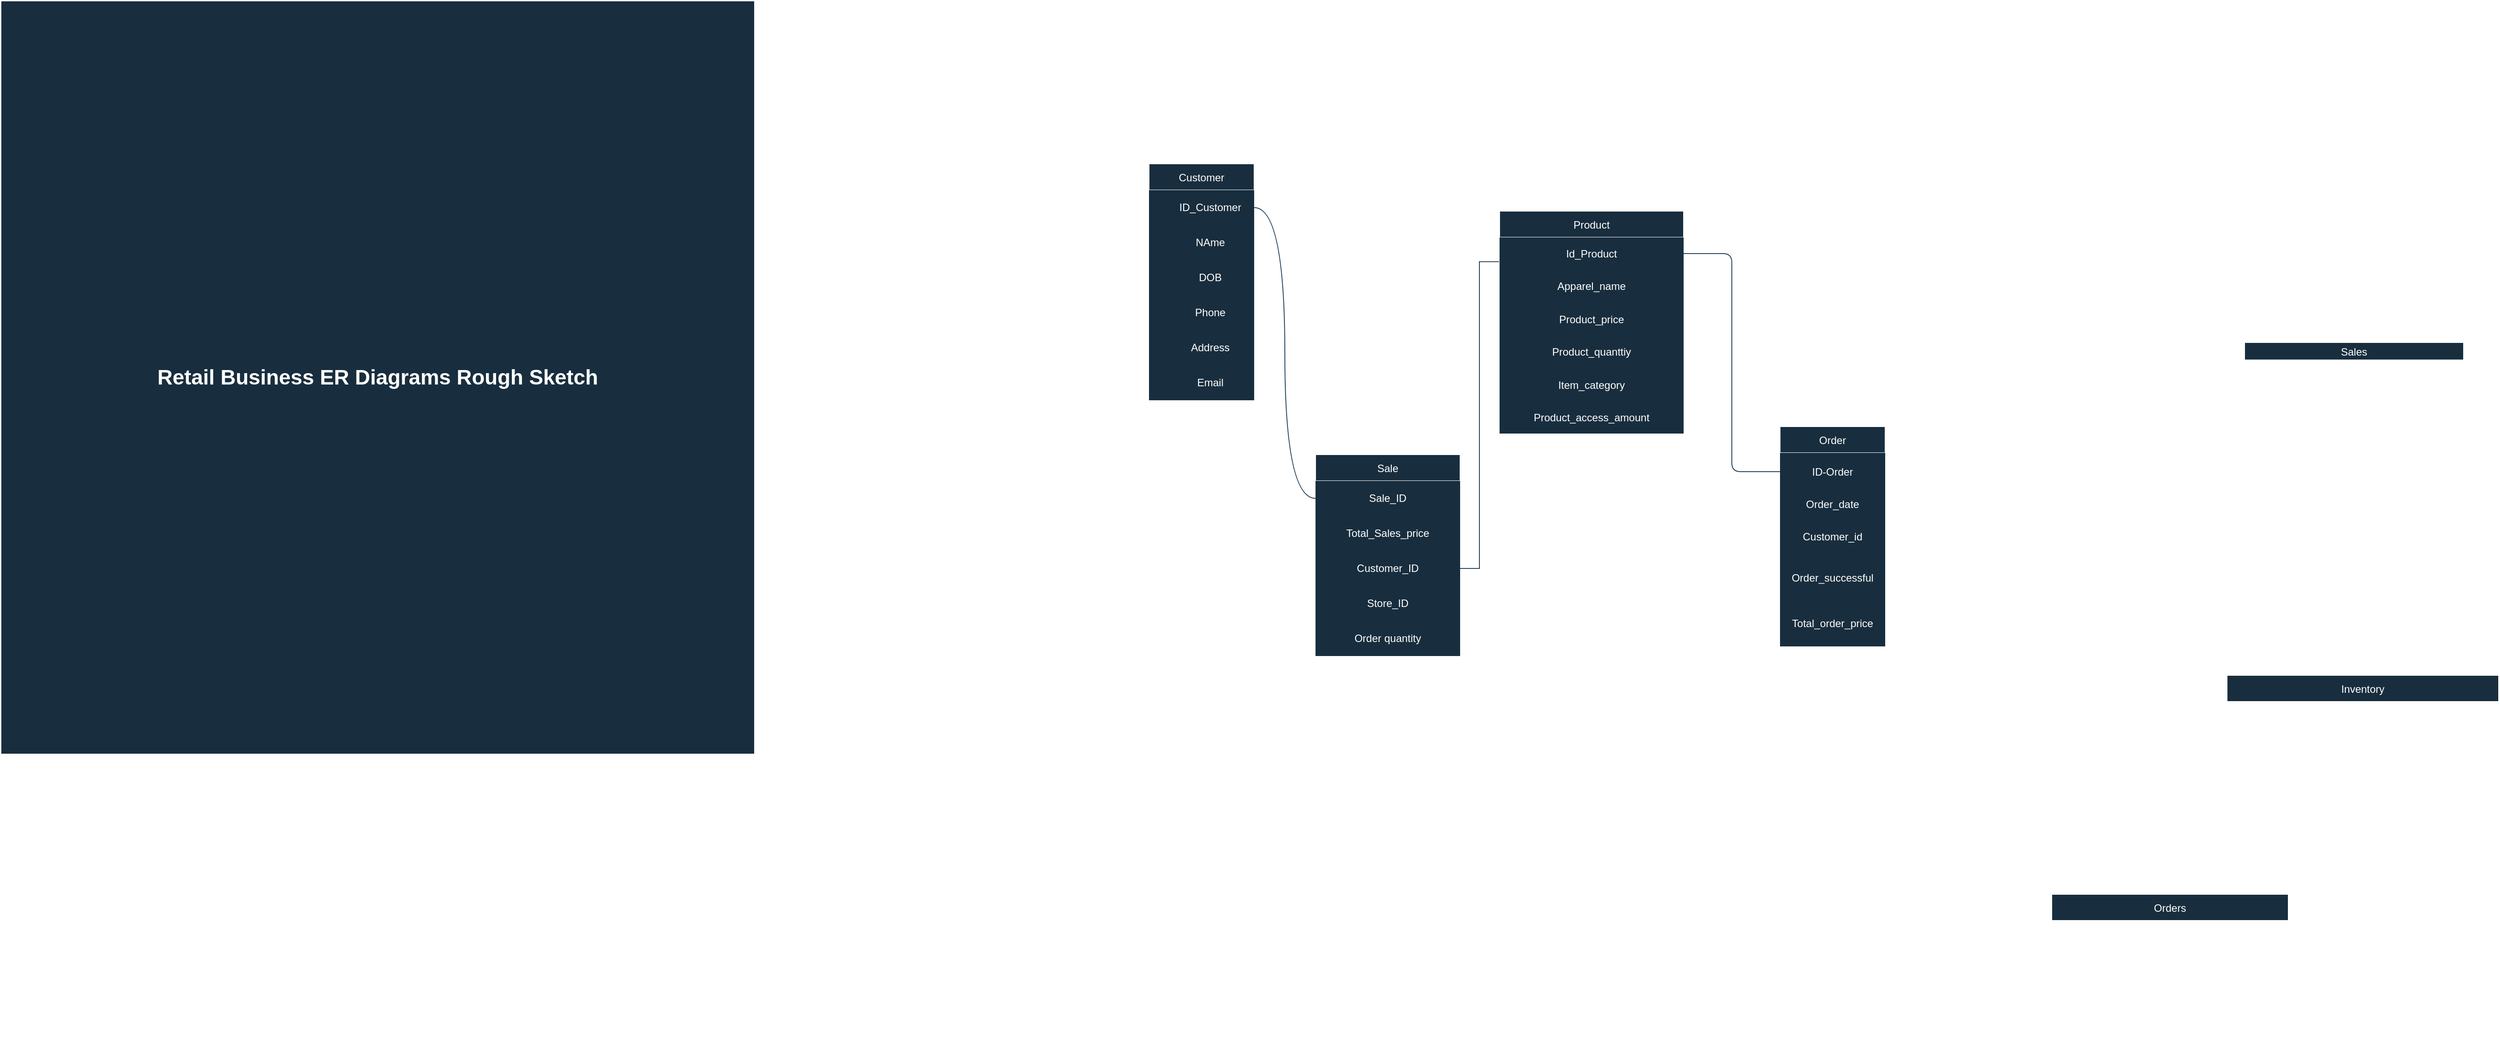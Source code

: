<mxfile version="24.7.17">
  <diagram name="Page-1" id="mRaa6xdAAHWPrQMrpelw">
    <mxGraphModel dx="3692" dy="2392" grid="1" gridSize="10" guides="1" tooltips="1" connect="1" arrows="1" fold="1" page="1" pageScale="1" pageWidth="850" pageHeight="1100" math="0" shadow="0">
      <root>
        <mxCell id="0" />
        <mxCell id="1" parent="0" />
        <mxCell id="rNsc1niKyrMBMJ0Q9Pcw-1" value="CUSTOMER" style="shape=table;startSize=30;container=1;collapsible=0;childLayout=tableLayout;fixedRows=1;rowLines=1;fontStyle=1;align=center;resizeLast=1;labelBackgroundColor=none;fillColor=#a0522d;strokeColor=#6D1F00;fontColor=#ffffff;" vertex="1" parent="1">
          <mxGeometry x="-710" y="-40" width="180" height="162" as="geometry" />
        </mxCell>
        <mxCell id="rNsc1niKyrMBMJ0Q9Pcw-2" style="shape=tableRow;horizontal=0;startSize=0;swimlaneHead=0;swimlaneBody=0;collapsible=0;dropTarget=0;points=[[0,0.5],[1,0.5]];portConstraint=eastwest;top=0;left=0;right=0;bottom=0;labelBackgroundColor=none;fillColor=#a0522d;strokeColor=#6D1F00;fontColor=#ffffff;" vertex="1" parent="rNsc1niKyrMBMJ0Q9Pcw-1">
          <mxGeometry y="30" width="180" height="22" as="geometry" />
        </mxCell>
        <mxCell id="rNsc1niKyrMBMJ0Q9Pcw-3" value="string" style="shape=partialRectangle;connectable=0;top=0;left=0;bottom=0;right=0;align=left;spacingLeft=2;overflow=hidden;fontSize=11;labelBackgroundColor=none;fillColor=#a0522d;strokeColor=#6D1F00;fontColor=#ffffff;" vertex="1" parent="rNsc1niKyrMBMJ0Q9Pcw-2">
          <mxGeometry width="36" height="22" as="geometry">
            <mxRectangle width="36" height="22" as="alternateBounds" />
          </mxGeometry>
        </mxCell>
        <mxCell id="rNsc1niKyrMBMJ0Q9Pcw-4" value="customer_id" style="shape=partialRectangle;connectable=0;top=0;left=0;bottom=0;right=0;align=left;spacingLeft=2;overflow=hidden;fontSize=11;labelBackgroundColor=none;fillColor=#a0522d;strokeColor=#6D1F00;fontColor=#ffffff;" vertex="1" parent="rNsc1niKyrMBMJ0Q9Pcw-2">
          <mxGeometry x="36" width="144" height="22" as="geometry">
            <mxRectangle width="144" height="22" as="alternateBounds" />
          </mxGeometry>
        </mxCell>
        <mxCell id="rNsc1niKyrMBMJ0Q9Pcw-5" style="shape=tableRow;horizontal=0;startSize=0;swimlaneHead=0;swimlaneBody=0;collapsible=0;dropTarget=0;points=[[0,0.5],[1,0.5]];portConstraint=eastwest;top=0;left=0;right=0;bottom=0;labelBackgroundColor=none;fillColor=#a0522d;strokeColor=#6D1F00;fontColor=#ffffff;" vertex="1" parent="rNsc1niKyrMBMJ0Q9Pcw-1">
          <mxGeometry y="52" width="180" height="22" as="geometry" />
        </mxCell>
        <mxCell id="rNsc1niKyrMBMJ0Q9Pcw-6" value="string" style="shape=partialRectangle;connectable=0;top=0;left=0;bottom=0;right=0;align=left;spacingLeft=2;overflow=hidden;fontSize=11;labelBackgroundColor=none;fillColor=#a0522d;strokeColor=#6D1F00;fontColor=#ffffff;" vertex="1" parent="rNsc1niKyrMBMJ0Q9Pcw-5">
          <mxGeometry width="36" height="22" as="geometry">
            <mxRectangle width="36" height="22" as="alternateBounds" />
          </mxGeometry>
        </mxCell>
        <mxCell id="rNsc1niKyrMBMJ0Q9Pcw-7" value="name" style="shape=partialRectangle;connectable=0;top=0;left=0;bottom=0;right=0;align=left;spacingLeft=2;overflow=hidden;fontSize=11;labelBackgroundColor=none;fillColor=#a0522d;strokeColor=#6D1F00;fontColor=#ffffff;" vertex="1" parent="rNsc1niKyrMBMJ0Q9Pcw-5">
          <mxGeometry x="36" width="144" height="22" as="geometry">
            <mxRectangle width="144" height="22" as="alternateBounds" />
          </mxGeometry>
        </mxCell>
        <mxCell id="rNsc1niKyrMBMJ0Q9Pcw-8" style="shape=tableRow;horizontal=0;startSize=0;swimlaneHead=0;swimlaneBody=0;collapsible=0;dropTarget=0;points=[[0,0.5],[1,0.5]];portConstraint=eastwest;top=0;left=0;right=0;bottom=0;labelBackgroundColor=none;fillColor=#a0522d;strokeColor=#6D1F00;fontColor=#ffffff;" vertex="1" parent="rNsc1niKyrMBMJ0Q9Pcw-1">
          <mxGeometry y="74" width="180" height="22" as="geometry" />
        </mxCell>
        <mxCell id="rNsc1niKyrMBMJ0Q9Pcw-9" value="date" style="shape=partialRectangle;connectable=0;top=0;left=0;bottom=0;right=0;align=left;spacingLeft=2;overflow=hidden;fontSize=11;labelBackgroundColor=none;fillColor=#a0522d;strokeColor=#6D1F00;fontColor=#ffffff;" vertex="1" parent="rNsc1niKyrMBMJ0Q9Pcw-8">
          <mxGeometry width="36" height="22" as="geometry">
            <mxRectangle width="36" height="22" as="alternateBounds" />
          </mxGeometry>
        </mxCell>
        <mxCell id="rNsc1niKyrMBMJ0Q9Pcw-10" value="dob" style="shape=partialRectangle;connectable=0;top=0;left=0;bottom=0;right=0;align=left;spacingLeft=2;overflow=hidden;fontSize=11;labelBackgroundColor=none;fillColor=#a0522d;strokeColor=#6D1F00;fontColor=#ffffff;" vertex="1" parent="rNsc1niKyrMBMJ0Q9Pcw-8">
          <mxGeometry x="36" width="144" height="22" as="geometry">
            <mxRectangle width="144" height="22" as="alternateBounds" />
          </mxGeometry>
        </mxCell>
        <mxCell id="rNsc1niKyrMBMJ0Q9Pcw-11" style="shape=tableRow;horizontal=0;startSize=0;swimlaneHead=0;swimlaneBody=0;collapsible=0;dropTarget=0;points=[[0,0.5],[1,0.5]];portConstraint=eastwest;top=0;left=0;right=0;bottom=0;labelBackgroundColor=none;fillColor=#a0522d;strokeColor=#6D1F00;fontColor=#ffffff;" vertex="1" parent="rNsc1niKyrMBMJ0Q9Pcw-1">
          <mxGeometry y="96" width="180" height="22" as="geometry" />
        </mxCell>
        <mxCell id="rNsc1niKyrMBMJ0Q9Pcw-12" value="string" style="shape=partialRectangle;connectable=0;top=0;left=0;bottom=0;right=0;align=left;spacingLeft=2;overflow=hidden;fontSize=11;labelBackgroundColor=none;fillColor=#a0522d;strokeColor=#6D1F00;fontColor=#ffffff;" vertex="1" parent="rNsc1niKyrMBMJ0Q9Pcw-11">
          <mxGeometry width="36" height="22" as="geometry">
            <mxRectangle width="36" height="22" as="alternateBounds" />
          </mxGeometry>
        </mxCell>
        <mxCell id="rNsc1niKyrMBMJ0Q9Pcw-13" value="email" style="shape=partialRectangle;connectable=0;top=0;left=0;bottom=0;right=0;align=left;spacingLeft=2;overflow=hidden;fontSize=11;labelBackgroundColor=none;fillColor=#a0522d;strokeColor=#6D1F00;fontColor=#ffffff;" vertex="1" parent="rNsc1niKyrMBMJ0Q9Pcw-11">
          <mxGeometry x="36" width="144" height="22" as="geometry">
            <mxRectangle width="144" height="22" as="alternateBounds" />
          </mxGeometry>
        </mxCell>
        <mxCell id="rNsc1niKyrMBMJ0Q9Pcw-14" style="shape=tableRow;horizontal=0;startSize=0;swimlaneHead=0;swimlaneBody=0;collapsible=0;dropTarget=0;points=[[0,0.5],[1,0.5]];portConstraint=eastwest;top=0;left=0;right=0;bottom=0;labelBackgroundColor=none;fillColor=#a0522d;strokeColor=#6D1F00;fontColor=#ffffff;" vertex="1" parent="rNsc1niKyrMBMJ0Q9Pcw-1">
          <mxGeometry y="118" width="180" height="22" as="geometry" />
        </mxCell>
        <mxCell id="rNsc1niKyrMBMJ0Q9Pcw-15" value="string" style="shape=partialRectangle;connectable=0;top=0;left=0;bottom=0;right=0;align=left;spacingLeft=2;overflow=hidden;fontSize=11;labelBackgroundColor=none;fillColor=#a0522d;strokeColor=#6D1F00;fontColor=#ffffff;" vertex="1" parent="rNsc1niKyrMBMJ0Q9Pcw-14">
          <mxGeometry width="36" height="22" as="geometry">
            <mxRectangle width="36" height="22" as="alternateBounds" />
          </mxGeometry>
        </mxCell>
        <mxCell id="rNsc1niKyrMBMJ0Q9Pcw-16" value="phone" style="shape=partialRectangle;connectable=0;top=0;left=0;bottom=0;right=0;align=left;spacingLeft=2;overflow=hidden;fontSize=11;labelBackgroundColor=none;fillColor=#a0522d;strokeColor=#6D1F00;fontColor=#ffffff;" vertex="1" parent="rNsc1niKyrMBMJ0Q9Pcw-14">
          <mxGeometry x="36" width="144" height="22" as="geometry">
            <mxRectangle width="144" height="22" as="alternateBounds" />
          </mxGeometry>
        </mxCell>
        <mxCell id="rNsc1niKyrMBMJ0Q9Pcw-17" style="shape=tableRow;horizontal=0;startSize=0;swimlaneHead=0;swimlaneBody=0;collapsible=0;dropTarget=0;points=[[0,0.5],[1,0.5]];portConstraint=eastwest;top=0;left=0;right=0;bottom=0;labelBackgroundColor=none;fillColor=#a0522d;strokeColor=#6D1F00;fontColor=#ffffff;" vertex="1" parent="rNsc1niKyrMBMJ0Q9Pcw-1">
          <mxGeometry y="140" width="180" height="22" as="geometry" />
        </mxCell>
        <mxCell id="rNsc1niKyrMBMJ0Q9Pcw-18" value="string" style="shape=partialRectangle;connectable=0;top=0;left=0;bottom=0;right=0;align=left;spacingLeft=2;overflow=hidden;fontSize=11;labelBackgroundColor=none;fillColor=#a0522d;strokeColor=#6D1F00;fontColor=#ffffff;" vertex="1" parent="rNsc1niKyrMBMJ0Q9Pcw-17">
          <mxGeometry width="36" height="22" as="geometry">
            <mxRectangle width="36" height="22" as="alternateBounds" />
          </mxGeometry>
        </mxCell>
        <mxCell id="rNsc1niKyrMBMJ0Q9Pcw-19" value="address" style="shape=partialRectangle;connectable=0;top=0;left=0;bottom=0;right=0;align=left;spacingLeft=2;overflow=hidden;fontSize=11;labelBackgroundColor=none;fillColor=#a0522d;strokeColor=#6D1F00;fontColor=#ffffff;" vertex="1" parent="rNsc1niKyrMBMJ0Q9Pcw-17">
          <mxGeometry x="36" width="144" height="22" as="geometry">
            <mxRectangle width="144" height="22" as="alternateBounds" />
          </mxGeometry>
        </mxCell>
        <mxCell id="rNsc1niKyrMBMJ0Q9Pcw-20" value="PRODUCT" style="shape=table;startSize=25;container=1;collapsible=0;childLayout=tableLayout;fixedRows=1;rowLines=1;fontStyle=1;align=center;resizeLast=1;labelBackgroundColor=none;fillColor=#a0522d;strokeColor=#6D1F00;fontColor=#ffffff;" vertex="1" parent="1">
          <mxGeometry x="-300" y="70" width="124" height="142" as="geometry" />
        </mxCell>
        <mxCell id="rNsc1niKyrMBMJ0Q9Pcw-21" style="shape=tableRow;horizontal=0;startSize=0;swimlaneHead=0;swimlaneBody=0;collapsible=0;dropTarget=0;points=[[0,0.5],[1,0.5]];portConstraint=eastwest;top=0;left=0;right=0;bottom=0;labelBackgroundColor=none;fillColor=#a0522d;strokeColor=#6D1F00;fontColor=#ffffff;" vertex="1" parent="rNsc1niKyrMBMJ0Q9Pcw-20">
          <mxGeometry y="25" width="124" height="22" as="geometry" />
        </mxCell>
        <mxCell id="rNsc1niKyrMBMJ0Q9Pcw-22" value="string" style="shape=partialRectangle;connectable=0;top=0;left=0;bottom=0;right=0;align=left;spacingLeft=2;overflow=hidden;fontSize=11;labelBackgroundColor=none;fillColor=#a0522d;strokeColor=#6D1F00;fontColor=#ffffff;" vertex="1" parent="rNsc1niKyrMBMJ0Q9Pcw-21">
          <mxGeometry width="50" height="22" as="geometry">
            <mxRectangle width="50" height="22" as="alternateBounds" />
          </mxGeometry>
        </mxCell>
        <mxCell id="rNsc1niKyrMBMJ0Q9Pcw-23" value="product_id" style="shape=partialRectangle;connectable=0;top=0;left=0;bottom=0;right=0;align=left;spacingLeft=2;overflow=hidden;fontSize=11;labelBackgroundColor=none;fillColor=#a0522d;strokeColor=#6D1F00;fontColor=#ffffff;" vertex="1" parent="rNsc1niKyrMBMJ0Q9Pcw-21">
          <mxGeometry x="50" width="74" height="22" as="geometry">
            <mxRectangle width="74" height="22" as="alternateBounds" />
          </mxGeometry>
        </mxCell>
        <mxCell id="rNsc1niKyrMBMJ0Q9Pcw-24" style="shape=tableRow;horizontal=0;startSize=0;swimlaneHead=0;swimlaneBody=0;collapsible=0;dropTarget=0;points=[[0,0.5],[1,0.5]];portConstraint=eastwest;top=0;left=0;right=0;bottom=0;labelBackgroundColor=none;fillColor=#a0522d;strokeColor=#6D1F00;fontColor=#ffffff;" vertex="1" parent="rNsc1niKyrMBMJ0Q9Pcw-20">
          <mxGeometry y="47" width="124" height="22" as="geometry" />
        </mxCell>
        <mxCell id="rNsc1niKyrMBMJ0Q9Pcw-25" value="string" style="shape=partialRectangle;connectable=0;top=0;left=0;bottom=0;right=0;align=left;spacingLeft=2;overflow=hidden;fontSize=11;labelBackgroundColor=none;fillColor=#a0522d;strokeColor=#6D1F00;fontColor=#ffffff;" vertex="1" parent="rNsc1niKyrMBMJ0Q9Pcw-24">
          <mxGeometry width="50" height="22" as="geometry">
            <mxRectangle width="50" height="22" as="alternateBounds" />
          </mxGeometry>
        </mxCell>
        <mxCell id="rNsc1niKyrMBMJ0Q9Pcw-26" value="name" style="shape=partialRectangle;connectable=0;top=0;left=0;bottom=0;right=0;align=left;spacingLeft=2;overflow=hidden;fontSize=11;labelBackgroundColor=none;fillColor=#a0522d;strokeColor=#6D1F00;fontColor=#ffffff;" vertex="1" parent="rNsc1niKyrMBMJ0Q9Pcw-24">
          <mxGeometry x="50" width="74" height="22" as="geometry">
            <mxRectangle width="74" height="22" as="alternateBounds" />
          </mxGeometry>
        </mxCell>
        <mxCell id="rNsc1niKyrMBMJ0Q9Pcw-27" style="shape=tableRow;horizontal=0;startSize=0;swimlaneHead=0;swimlaneBody=0;collapsible=0;dropTarget=0;points=[[0,0.5],[1,0.5]];portConstraint=eastwest;top=0;left=0;right=0;bottom=0;labelBackgroundColor=none;fillColor=#a0522d;strokeColor=#6D1F00;fontColor=#ffffff;" vertex="1" parent="rNsc1niKyrMBMJ0Q9Pcw-20">
          <mxGeometry y="69" width="124" height="22" as="geometry" />
        </mxCell>
        <mxCell id="rNsc1niKyrMBMJ0Q9Pcw-28" value="string" style="shape=partialRectangle;connectable=0;top=0;left=0;bottom=0;right=0;align=left;spacingLeft=2;overflow=hidden;fontSize=11;labelBackgroundColor=none;fillColor=#a0522d;strokeColor=#6D1F00;fontColor=#ffffff;" vertex="1" parent="rNsc1niKyrMBMJ0Q9Pcw-27">
          <mxGeometry width="50" height="22" as="geometry">
            <mxRectangle width="50" height="22" as="alternateBounds" />
          </mxGeometry>
        </mxCell>
        <mxCell id="rNsc1niKyrMBMJ0Q9Pcw-29" value="category" style="shape=partialRectangle;connectable=0;top=0;left=0;bottom=0;right=0;align=left;spacingLeft=2;overflow=hidden;fontSize=11;labelBackgroundColor=none;fillColor=#a0522d;strokeColor=#6D1F00;fontColor=#ffffff;" vertex="1" parent="rNsc1niKyrMBMJ0Q9Pcw-27">
          <mxGeometry x="50" width="74" height="22" as="geometry">
            <mxRectangle width="74" height="22" as="alternateBounds" />
          </mxGeometry>
        </mxCell>
        <mxCell id="rNsc1niKyrMBMJ0Q9Pcw-30" style="shape=tableRow;horizontal=0;startSize=0;swimlaneHead=0;swimlaneBody=0;collapsible=0;dropTarget=0;points=[[0,0.5],[1,0.5]];portConstraint=eastwest;top=0;left=0;right=0;bottom=0;labelBackgroundColor=none;fillColor=#a0522d;strokeColor=#6D1F00;fontColor=#ffffff;" vertex="1" parent="rNsc1niKyrMBMJ0Q9Pcw-20">
          <mxGeometry y="91" width="124" height="29" as="geometry" />
        </mxCell>
        <mxCell id="rNsc1niKyrMBMJ0Q9Pcw-31" value="float" style="shape=partialRectangle;connectable=0;top=0;left=0;bottom=0;right=0;align=left;spacingLeft=2;overflow=hidden;fontSize=11;labelBackgroundColor=none;fillColor=#a0522d;strokeColor=#6D1F00;fontColor=#ffffff;" vertex="1" parent="rNsc1niKyrMBMJ0Q9Pcw-30">
          <mxGeometry width="50" height="29" as="geometry">
            <mxRectangle width="50" height="29" as="alternateBounds" />
          </mxGeometry>
        </mxCell>
        <mxCell id="rNsc1niKyrMBMJ0Q9Pcw-32" value="price" style="shape=partialRectangle;connectable=0;top=0;left=0;bottom=0;right=0;align=left;spacingLeft=2;overflow=hidden;fontSize=11;labelBackgroundColor=none;fillColor=#a0522d;strokeColor=#6D1F00;fontColor=#ffffff;" vertex="1" parent="rNsc1niKyrMBMJ0Q9Pcw-30">
          <mxGeometry x="50" width="74" height="29" as="geometry">
            <mxRectangle width="74" height="29" as="alternateBounds" />
          </mxGeometry>
        </mxCell>
        <mxCell id="rNsc1niKyrMBMJ0Q9Pcw-33" style="shape=tableRow;horizontal=0;startSize=0;swimlaneHead=0;swimlaneBody=0;collapsible=0;dropTarget=0;points=[[0,0.5],[1,0.5]];portConstraint=eastwest;top=0;left=0;right=0;bottom=0;labelBackgroundColor=none;fillColor=#a0522d;strokeColor=#6D1F00;fontColor=#ffffff;" vertex="1" parent="rNsc1niKyrMBMJ0Q9Pcw-20">
          <mxGeometry y="120" width="124" height="22" as="geometry" />
        </mxCell>
        <mxCell id="rNsc1niKyrMBMJ0Q9Pcw-34" value="int" style="shape=partialRectangle;connectable=0;top=0;left=0;bottom=0;right=0;align=left;spacingLeft=2;overflow=hidden;fontSize=11;labelBackgroundColor=none;fillColor=#a0522d;strokeColor=#6D1F00;fontColor=#ffffff;" vertex="1" parent="rNsc1niKyrMBMJ0Q9Pcw-33">
          <mxGeometry width="50" height="22" as="geometry">
            <mxRectangle width="50" height="22" as="alternateBounds" />
          </mxGeometry>
        </mxCell>
        <mxCell id="rNsc1niKyrMBMJ0Q9Pcw-35" value="stock_quantity" style="shape=partialRectangle;connectable=0;top=0;left=0;bottom=0;right=0;align=left;spacingLeft=2;overflow=hidden;fontSize=11;labelBackgroundColor=none;fillColor=#a0522d;strokeColor=#6D1F00;fontColor=#ffffff;" vertex="1" parent="rNsc1niKyrMBMJ0Q9Pcw-33">
          <mxGeometry x="50" width="74" height="22" as="geometry">
            <mxRectangle width="74" height="22" as="alternateBounds" />
          </mxGeometry>
        </mxCell>
        <mxCell id="rNsc1niKyrMBMJ0Q9Pcw-36" value="ORDER" style="shape=table;startSize=25;container=1;collapsible=0;childLayout=tableLayout;fixedRows=1;rowLines=1;fontStyle=1;align=center;resizeLast=1;labelBackgroundColor=none;fillColor=#a0522d;strokeColor=#6D1F00;fontColor=#ffffff;" vertex="1" parent="1">
          <mxGeometry x="-860" y="157" width="106" height="91" as="geometry" />
        </mxCell>
        <mxCell id="rNsc1niKyrMBMJ0Q9Pcw-37" style="shape=tableRow;horizontal=0;startSize=0;swimlaneHead=0;swimlaneBody=0;collapsible=0;dropTarget=0;points=[[0,0.5],[1,0.5]];portConstraint=eastwest;top=0;left=0;right=0;bottom=0;labelBackgroundColor=none;fillColor=#a0522d;strokeColor=#6D1F00;fontColor=#ffffff;" vertex="1" parent="rNsc1niKyrMBMJ0Q9Pcw-36">
          <mxGeometry y="25" width="106" height="22" as="geometry" />
        </mxCell>
        <mxCell id="rNsc1niKyrMBMJ0Q9Pcw-38" value="string" style="shape=partialRectangle;connectable=0;top=0;left=0;bottom=0;right=0;align=left;spacingLeft=2;overflow=hidden;fontSize=11;labelBackgroundColor=none;fillColor=#a0522d;strokeColor=#6D1F00;fontColor=#ffffff;" vertex="1" parent="rNsc1niKyrMBMJ0Q9Pcw-37">
          <mxGeometry width="36" height="22" as="geometry">
            <mxRectangle width="36" height="22" as="alternateBounds" />
          </mxGeometry>
        </mxCell>
        <mxCell id="rNsc1niKyrMBMJ0Q9Pcw-39" value="order_id" style="shape=partialRectangle;connectable=0;top=0;left=0;bottom=0;right=0;align=left;spacingLeft=2;overflow=hidden;fontSize=11;labelBackgroundColor=none;fillColor=#a0522d;strokeColor=#6D1F00;fontColor=#ffffff;" vertex="1" parent="rNsc1niKyrMBMJ0Q9Pcw-37">
          <mxGeometry x="36" width="70" height="22" as="geometry">
            <mxRectangle width="70" height="22" as="alternateBounds" />
          </mxGeometry>
        </mxCell>
        <mxCell id="rNsc1niKyrMBMJ0Q9Pcw-40" style="shape=tableRow;horizontal=0;startSize=0;swimlaneHead=0;swimlaneBody=0;collapsible=0;dropTarget=0;points=[[0,0.5],[1,0.5]];portConstraint=eastwest;top=0;left=0;right=0;bottom=0;labelBackgroundColor=none;fillColor=#a0522d;strokeColor=#6D1F00;fontColor=#ffffff;" vertex="1" parent="rNsc1niKyrMBMJ0Q9Pcw-36">
          <mxGeometry y="47" width="106" height="22" as="geometry" />
        </mxCell>
        <mxCell id="rNsc1niKyrMBMJ0Q9Pcw-41" value="date" style="shape=partialRectangle;connectable=0;top=0;left=0;bottom=0;right=0;align=left;spacingLeft=2;overflow=hidden;fontSize=11;labelBackgroundColor=none;fillColor=#a0522d;strokeColor=#6D1F00;fontColor=#ffffff;" vertex="1" parent="rNsc1niKyrMBMJ0Q9Pcw-40">
          <mxGeometry width="36" height="22" as="geometry">
            <mxRectangle width="36" height="22" as="alternateBounds" />
          </mxGeometry>
        </mxCell>
        <mxCell id="rNsc1niKyrMBMJ0Q9Pcw-42" value="order_date" style="shape=partialRectangle;connectable=0;top=0;left=0;bottom=0;right=0;align=left;spacingLeft=2;overflow=hidden;fontSize=11;labelBackgroundColor=none;fillColor=#a0522d;strokeColor=#6D1F00;fontColor=#ffffff;" vertex="1" parent="rNsc1niKyrMBMJ0Q9Pcw-40">
          <mxGeometry x="36" width="70" height="22" as="geometry">
            <mxRectangle width="70" height="22" as="alternateBounds" />
          </mxGeometry>
        </mxCell>
        <mxCell id="rNsc1niKyrMBMJ0Q9Pcw-43" style="shape=tableRow;horizontal=0;startSize=0;swimlaneHead=0;swimlaneBody=0;collapsible=0;dropTarget=0;points=[[0,0.5],[1,0.5]];portConstraint=eastwest;top=0;left=0;right=0;bottom=0;labelBackgroundColor=none;fillColor=#a0522d;strokeColor=#6D1F00;fontColor=#ffffff;" vertex="1" parent="rNsc1niKyrMBMJ0Q9Pcw-36">
          <mxGeometry y="69" width="106" height="22" as="geometry" />
        </mxCell>
        <mxCell id="rNsc1niKyrMBMJ0Q9Pcw-44" value="string" style="shape=partialRectangle;connectable=0;top=0;left=0;bottom=0;right=0;align=left;spacingLeft=2;overflow=hidden;fontSize=11;labelBackgroundColor=none;fillColor=#a0522d;strokeColor=#6D1F00;fontColor=#ffffff;" vertex="1" parent="rNsc1niKyrMBMJ0Q9Pcw-43">
          <mxGeometry width="36" height="22" as="geometry">
            <mxRectangle width="36" height="22" as="alternateBounds" />
          </mxGeometry>
        </mxCell>
        <mxCell id="rNsc1niKyrMBMJ0Q9Pcw-45" value="customer_id" style="shape=partialRectangle;connectable=0;top=0;left=0;bottom=0;right=0;align=left;spacingLeft=2;overflow=hidden;fontSize=11;labelBackgroundColor=none;fillColor=#a0522d;strokeColor=#6D1F00;fontColor=#ffffff;" vertex="1" parent="rNsc1niKyrMBMJ0Q9Pcw-43">
          <mxGeometry x="36" width="70" height="22" as="geometry">
            <mxRectangle width="70" height="22" as="alternateBounds" />
          </mxGeometry>
        </mxCell>
        <mxCell id="rNsc1niKyrMBMJ0Q9Pcw-46" value="ORDER_LINE" style="shape=table;startSize=25;container=1;collapsible=0;childLayout=tableLayout;fixedRows=1;rowLines=1;fontStyle=1;align=center;resizeLast=1;labelBackgroundColor=none;fillColor=#a0522d;strokeColor=#6D1F00;fontColor=#ffffff;" vertex="1" parent="1">
          <mxGeometry x="-280" y="407.5" width="101" height="91" as="geometry" />
        </mxCell>
        <mxCell id="rNsc1niKyrMBMJ0Q9Pcw-47" style="shape=tableRow;horizontal=0;startSize=0;swimlaneHead=0;swimlaneBody=0;collapsible=0;dropTarget=0;points=[[0,0.5],[1,0.5]];portConstraint=eastwest;top=0;left=0;right=0;bottom=0;labelBackgroundColor=none;fillColor=#a0522d;strokeColor=#6D1F00;fontColor=#ffffff;" vertex="1" parent="rNsc1niKyrMBMJ0Q9Pcw-46">
          <mxGeometry y="25" width="101" height="22" as="geometry" />
        </mxCell>
        <mxCell id="rNsc1niKyrMBMJ0Q9Pcw-48" value="string" style="shape=partialRectangle;connectable=0;top=0;left=0;bottom=0;right=0;align=left;spacingLeft=2;overflow=hidden;fontSize=11;labelBackgroundColor=none;fillColor=#a0522d;strokeColor=#6D1F00;fontColor=#ffffff;" vertex="1" parent="rNsc1niKyrMBMJ0Q9Pcw-47">
          <mxGeometry width="36" height="22" as="geometry">
            <mxRectangle width="36" height="22" as="alternateBounds" />
          </mxGeometry>
        </mxCell>
        <mxCell id="rNsc1niKyrMBMJ0Q9Pcw-49" value="order_id" style="shape=partialRectangle;connectable=0;top=0;left=0;bottom=0;right=0;align=left;spacingLeft=2;overflow=hidden;fontSize=11;labelBackgroundColor=none;fillColor=#a0522d;strokeColor=#6D1F00;fontColor=#ffffff;" vertex="1" parent="rNsc1niKyrMBMJ0Q9Pcw-47">
          <mxGeometry x="36" width="65" height="22" as="geometry">
            <mxRectangle width="65" height="22" as="alternateBounds" />
          </mxGeometry>
        </mxCell>
        <mxCell id="rNsc1niKyrMBMJ0Q9Pcw-50" style="shape=tableRow;horizontal=0;startSize=0;swimlaneHead=0;swimlaneBody=0;collapsible=0;dropTarget=0;points=[[0,0.5],[1,0.5]];portConstraint=eastwest;top=0;left=0;right=0;bottom=0;labelBackgroundColor=none;fillColor=#a0522d;strokeColor=#6D1F00;fontColor=#ffffff;" vertex="1" parent="rNsc1niKyrMBMJ0Q9Pcw-46">
          <mxGeometry y="47" width="101" height="22" as="geometry" />
        </mxCell>
        <mxCell id="rNsc1niKyrMBMJ0Q9Pcw-51" value="string" style="shape=partialRectangle;connectable=0;top=0;left=0;bottom=0;right=0;align=left;spacingLeft=2;overflow=hidden;fontSize=11;labelBackgroundColor=none;fillColor=#a0522d;strokeColor=#6D1F00;fontColor=#ffffff;" vertex="1" parent="rNsc1niKyrMBMJ0Q9Pcw-50">
          <mxGeometry width="36" height="22" as="geometry">
            <mxRectangle width="36" height="22" as="alternateBounds" />
          </mxGeometry>
        </mxCell>
        <mxCell id="rNsc1niKyrMBMJ0Q9Pcw-52" value="product_id" style="shape=partialRectangle;connectable=0;top=0;left=0;bottom=0;right=0;align=left;spacingLeft=2;overflow=hidden;fontSize=11;labelBackgroundColor=none;fillColor=#a0522d;strokeColor=#6D1F00;fontColor=#ffffff;" vertex="1" parent="rNsc1niKyrMBMJ0Q9Pcw-50">
          <mxGeometry x="36" width="65" height="22" as="geometry">
            <mxRectangle width="65" height="22" as="alternateBounds" />
          </mxGeometry>
        </mxCell>
        <mxCell id="rNsc1niKyrMBMJ0Q9Pcw-53" style="shape=tableRow;horizontal=0;startSize=0;swimlaneHead=0;swimlaneBody=0;collapsible=0;dropTarget=0;points=[[0,0.5],[1,0.5]];portConstraint=eastwest;top=0;left=0;right=0;bottom=0;labelBackgroundColor=none;fillColor=#a0522d;strokeColor=#6D1F00;fontColor=#ffffff;" vertex="1" parent="rNsc1niKyrMBMJ0Q9Pcw-46">
          <mxGeometry y="69" width="101" height="22" as="geometry" />
        </mxCell>
        <mxCell id="rNsc1niKyrMBMJ0Q9Pcw-54" value="int" style="shape=partialRectangle;connectable=0;top=0;left=0;bottom=0;right=0;align=left;spacingLeft=2;overflow=hidden;fontSize=11;labelBackgroundColor=none;fillColor=#a0522d;strokeColor=#6D1F00;fontColor=#ffffff;" vertex="1" parent="rNsc1niKyrMBMJ0Q9Pcw-53">
          <mxGeometry width="36" height="22" as="geometry">
            <mxRectangle width="36" height="22" as="alternateBounds" />
          </mxGeometry>
        </mxCell>
        <mxCell id="rNsc1niKyrMBMJ0Q9Pcw-55" value="quantity" style="shape=partialRectangle;connectable=0;top=0;left=0;bottom=0;right=0;align=left;spacingLeft=2;overflow=hidden;fontSize=11;labelBackgroundColor=none;fillColor=#a0522d;strokeColor=#6D1F00;fontColor=#ffffff;" vertex="1" parent="rNsc1niKyrMBMJ0Q9Pcw-53">
          <mxGeometry x="36" width="65" height="22" as="geometry">
            <mxRectangle width="65" height="22" as="alternateBounds" />
          </mxGeometry>
        </mxCell>
        <mxCell id="rNsc1niKyrMBMJ0Q9Pcw-56" value="places" style="curved=1;startArrow=ERmandOne;startSize=10;;endArrow=ERmandOne;endSize=10;;exitX=0.75;exitY=1;exitDx=0;exitDy=0;labelBackgroundColor=none;fontColor=default;fillColor=#a0522d;strokeColor=#6D1F00;" edge="1" parent="1" source="rNsc1niKyrMBMJ0Q9Pcw-1" target="rNsc1niKyrMBMJ0Q9Pcw-37">
          <mxGeometry relative="1" as="geometry">
            <Array as="points" />
            <mxPoint x="-223" y="90" as="sourcePoint" />
            <mxPoint x="-260" y="208" as="targetPoint" />
          </mxGeometry>
        </mxCell>
        <mxCell id="rNsc1niKyrMBMJ0Q9Pcw-57" value="contains" style="curved=1;startArrow=ERmandOne;startSize=10;;endArrow=ERzeroToOne;endSize=10;;exitX=0.5;exitY=0.99;entryX=0.01;entryY=0;labelBackgroundColor=none;fontColor=default;fillColor=#a0522d;strokeColor=#6D1F00;" edge="1" parent="1" source="rNsc1niKyrMBMJ0Q9Pcw-36" target="rNsc1niKyrMBMJ0Q9Pcw-46">
          <mxGeometry relative="1" as="geometry">
            <Array as="points">
              <mxPoint x="-550" y="340" />
              <mxPoint x="-750" y="360" />
              <mxPoint x="-249" y="369" />
              <mxPoint x="-560" y="400" />
              <mxPoint x="-330" y="410" />
            </Array>
          </mxGeometry>
        </mxCell>
        <mxCell id="rNsc1niKyrMBMJ0Q9Pcw-58" value="includes" style="curved=1;startArrow=ERmandOne;startSize=10;;endArrow=ERzeroToOne;endSize=10;;exitX=0.48;exitY=0.99;entryX=1;entryY=0;labelBackgroundColor=none;fontColor=default;fillColor=#a0522d;strokeColor=#6D1F00;" edge="1" parent="1" source="rNsc1niKyrMBMJ0Q9Pcw-20" target="rNsc1niKyrMBMJ0Q9Pcw-46">
          <mxGeometry x="0.727" y="-38" relative="1" as="geometry">
            <Array as="points">
              <mxPoint x="-60" y="410" />
            </Array>
            <mxPoint as="offset" />
          </mxGeometry>
        </mxCell>
        <mxCell id="rNsc1niKyrMBMJ0Q9Pcw-59" value="Sales" style="shape=table;startSize=20;container=1;collapsible=0;childLayout=tableLayout;labelBackgroundColor=none;fillColor=#182E3E;strokeColor=#FFFFFF;fontColor=#FFFFFF;" vertex="1" parent="1">
          <mxGeometry x="1620" y="210" width="250" height="230" as="geometry" />
        </mxCell>
        <mxCell id="rNsc1niKyrMBMJ0Q9Pcw-60" value="" style="shape=tableRow;horizontal=0;startSize=0;swimlaneHead=0;swimlaneBody=0;top=0;left=0;bottom=0;right=0;collapsible=0;dropTarget=0;fillColor=none;points=[[0,0.5],[1,0.5]];portConstraint=eastwest;labelBackgroundColor=none;strokeColor=#FFFFFF;fontColor=#FFFFFF;" vertex="1" parent="rNsc1niKyrMBMJ0Q9Pcw-59">
          <mxGeometry y="20" width="250" height="42" as="geometry" />
        </mxCell>
        <mxCell id="rNsc1niKyrMBMJ0Q9Pcw-61" value="" style="shape=partialRectangle;html=1;whiteSpace=wrap;connectable=0;overflow=hidden;fillColor=none;top=0;left=0;bottom=0;right=0;pointerEvents=1;labelBackgroundColor=none;strokeColor=#FFFFFF;fontColor=#FFFFFF;" vertex="1" parent="rNsc1niKyrMBMJ0Q9Pcw-60">
          <mxGeometry width="60" height="42" as="geometry">
            <mxRectangle width="60" height="42" as="alternateBounds" />
          </mxGeometry>
        </mxCell>
        <mxCell id="rNsc1niKyrMBMJ0Q9Pcw-62" value="Units_sold" style="shape=partialRectangle;html=1;whiteSpace=wrap;connectable=0;overflow=hidden;fillColor=none;top=0;left=0;bottom=0;right=0;pointerEvents=1;labelBackgroundColor=none;strokeColor=#FFFFFF;fontColor=#FFFFFF;" vertex="1" parent="rNsc1niKyrMBMJ0Q9Pcw-60">
          <mxGeometry x="60" width="190" height="42" as="geometry">
            <mxRectangle width="190" height="42" as="alternateBounds" />
          </mxGeometry>
        </mxCell>
        <mxCell id="rNsc1niKyrMBMJ0Q9Pcw-63" value="" style="shape=tableRow;horizontal=0;startSize=0;swimlaneHead=0;swimlaneBody=0;top=0;left=0;bottom=0;right=0;collapsible=0;dropTarget=0;fillColor=none;points=[[0,0.5],[1,0.5]];portConstraint=eastwest;labelBackgroundColor=none;strokeColor=#FFFFFF;fontColor=#FFFFFF;" vertex="1" parent="rNsc1niKyrMBMJ0Q9Pcw-59">
          <mxGeometry y="62" width="250" height="42" as="geometry" />
        </mxCell>
        <mxCell id="rNsc1niKyrMBMJ0Q9Pcw-64" value="" style="shape=partialRectangle;html=1;whiteSpace=wrap;connectable=0;overflow=hidden;fillColor=none;top=0;left=0;bottom=0;right=0;pointerEvents=1;labelBackgroundColor=none;strokeColor=#FFFFFF;fontColor=#FFFFFF;" vertex="1" parent="rNsc1niKyrMBMJ0Q9Pcw-63">
          <mxGeometry width="60" height="42" as="geometry">
            <mxRectangle width="60" height="42" as="alternateBounds" />
          </mxGeometry>
        </mxCell>
        <mxCell id="rNsc1niKyrMBMJ0Q9Pcw-65" value="Income_made" style="shape=partialRectangle;html=1;whiteSpace=wrap;connectable=0;overflow=hidden;fillColor=none;top=0;left=0;bottom=0;right=0;pointerEvents=1;labelBackgroundColor=none;strokeColor=#FFFFFF;fontColor=#FFFFFF;" vertex="1" parent="rNsc1niKyrMBMJ0Q9Pcw-63">
          <mxGeometry x="60" width="190" height="42" as="geometry">
            <mxRectangle width="190" height="42" as="alternateBounds" />
          </mxGeometry>
        </mxCell>
        <mxCell id="rNsc1niKyrMBMJ0Q9Pcw-66" value="" style="shape=tableRow;horizontal=0;startSize=0;swimlaneHead=0;swimlaneBody=0;top=0;left=0;bottom=0;right=0;collapsible=0;dropTarget=0;fillColor=none;points=[[0,0.5],[1,0.5]];portConstraint=eastwest;labelBackgroundColor=none;strokeColor=#FFFFFF;fontColor=#FFFFFF;" vertex="1" parent="rNsc1niKyrMBMJ0Q9Pcw-59">
          <mxGeometry y="104" width="250" height="42" as="geometry" />
        </mxCell>
        <mxCell id="rNsc1niKyrMBMJ0Q9Pcw-67" value="" style="shape=partialRectangle;html=1;whiteSpace=wrap;connectable=0;overflow=hidden;fillColor=none;top=0;left=0;bottom=0;right=0;pointerEvents=1;labelBackgroundColor=none;strokeColor=#FFFFFF;fontColor=#FFFFFF;" vertex="1" parent="rNsc1niKyrMBMJ0Q9Pcw-66">
          <mxGeometry width="60" height="42" as="geometry">
            <mxRectangle width="60" height="42" as="alternateBounds" />
          </mxGeometry>
        </mxCell>
        <mxCell id="rNsc1niKyrMBMJ0Q9Pcw-68" value="Total_sales" style="shape=partialRectangle;html=1;whiteSpace=wrap;connectable=0;overflow=hidden;fillColor=none;top=0;left=0;bottom=0;right=0;pointerEvents=1;labelBackgroundColor=none;strokeColor=#FFFFFF;fontColor=#FFFFFF;" vertex="1" parent="rNsc1niKyrMBMJ0Q9Pcw-66">
          <mxGeometry x="60" width="190" height="42" as="geometry">
            <mxRectangle width="190" height="42" as="alternateBounds" />
          </mxGeometry>
        </mxCell>
        <mxCell id="rNsc1niKyrMBMJ0Q9Pcw-69" value="" style="shape=tableRow;horizontal=0;startSize=0;swimlaneHead=0;swimlaneBody=0;top=0;left=0;bottom=0;right=0;collapsible=0;dropTarget=0;fillColor=none;points=[[0,0.5],[1,0.5]];portConstraint=eastwest;labelBackgroundColor=none;strokeColor=#FFFFFF;fontColor=#FFFFFF;" vertex="1" parent="rNsc1niKyrMBMJ0Q9Pcw-59">
          <mxGeometry y="146" width="250" height="42" as="geometry" />
        </mxCell>
        <mxCell id="rNsc1niKyrMBMJ0Q9Pcw-70" value="" style="shape=partialRectangle;html=1;whiteSpace=wrap;connectable=0;overflow=hidden;fillColor=none;top=0;left=0;bottom=0;right=0;pointerEvents=1;labelBackgroundColor=none;strokeColor=#FFFFFF;fontColor=#FFFFFF;" vertex="1" parent="rNsc1niKyrMBMJ0Q9Pcw-69">
          <mxGeometry width="60" height="42" as="geometry">
            <mxRectangle width="60" height="42" as="alternateBounds" />
          </mxGeometry>
        </mxCell>
        <mxCell id="rNsc1niKyrMBMJ0Q9Pcw-71" value="Total_items_purchased" style="shape=partialRectangle;html=1;whiteSpace=wrap;connectable=0;overflow=hidden;fillColor=none;top=0;left=0;bottom=0;right=0;pointerEvents=1;labelBackgroundColor=none;strokeColor=#FFFFFF;fontColor=#FFFFFF;" vertex="1" parent="rNsc1niKyrMBMJ0Q9Pcw-69">
          <mxGeometry x="60" width="190" height="42" as="geometry">
            <mxRectangle width="190" height="42" as="alternateBounds" />
          </mxGeometry>
        </mxCell>
        <mxCell id="rNsc1niKyrMBMJ0Q9Pcw-72" value="" style="shape=tableRow;horizontal=0;startSize=0;swimlaneHead=0;swimlaneBody=0;top=0;left=0;bottom=0;right=0;collapsible=0;dropTarget=0;fillColor=none;points=[[0,0.5],[1,0.5]];portConstraint=eastwest;labelBackgroundColor=none;strokeColor=#FFFFFF;fontColor=#FFFFFF;" vertex="1" parent="rNsc1niKyrMBMJ0Q9Pcw-59">
          <mxGeometry y="188" width="250" height="42" as="geometry" />
        </mxCell>
        <mxCell id="rNsc1niKyrMBMJ0Q9Pcw-73" value="" style="shape=partialRectangle;html=1;whiteSpace=wrap;connectable=0;overflow=hidden;fillColor=none;top=0;left=0;bottom=0;right=0;pointerEvents=1;labelBackgroundColor=none;strokeColor=#FFFFFF;fontColor=#FFFFFF;" vertex="1" parent="rNsc1niKyrMBMJ0Q9Pcw-72">
          <mxGeometry width="60" height="42" as="geometry">
            <mxRectangle width="60" height="42" as="alternateBounds" />
          </mxGeometry>
        </mxCell>
        <mxCell id="rNsc1niKyrMBMJ0Q9Pcw-74" value="Income_per_store" style="shape=partialRectangle;html=1;whiteSpace=wrap;connectable=0;overflow=hidden;fillColor=none;top=0;left=0;bottom=0;right=0;pointerEvents=1;labelBackgroundColor=none;strokeColor=#FFFFFF;fontColor=#FFFFFF;" vertex="1" parent="rNsc1niKyrMBMJ0Q9Pcw-72">
          <mxGeometry x="60" width="190" height="42" as="geometry">
            <mxRectangle width="190" height="42" as="alternateBounds" />
          </mxGeometry>
        </mxCell>
        <mxCell id="rNsc1niKyrMBMJ0Q9Pcw-75" value="Inventory" style="shape=table;startSize=30;container=1;collapsible=0;childLayout=tableLayout;labelBackgroundColor=none;fillColor=#182E3E;strokeColor=#FFFFFF;fontColor=#FFFFFF;" vertex="1" parent="1">
          <mxGeometry x="1600" y="590" width="310" height="230" as="geometry" />
        </mxCell>
        <mxCell id="rNsc1niKyrMBMJ0Q9Pcw-76" value="" style="shape=tableRow;horizontal=0;startSize=0;swimlaneHead=0;swimlaneBody=0;top=0;left=0;bottom=0;right=0;collapsible=0;dropTarget=0;fillColor=none;points=[[0,0.5],[1,0.5]];portConstraint=eastwest;labelBackgroundColor=none;strokeColor=#FFFFFF;fontColor=#FFFFFF;" vertex="1" parent="rNsc1niKyrMBMJ0Q9Pcw-75">
          <mxGeometry y="30" width="310" height="40" as="geometry" />
        </mxCell>
        <mxCell id="rNsc1niKyrMBMJ0Q9Pcw-77" value="" style="shape=partialRectangle;html=1;whiteSpace=wrap;connectable=0;overflow=hidden;fillColor=none;top=0;left=0;bottom=0;right=0;pointerEvents=1;labelBackgroundColor=none;strokeColor=#FFFFFF;fontColor=#FFFFFF;" vertex="1" parent="rNsc1niKyrMBMJ0Q9Pcw-76">
          <mxGeometry width="55" height="40" as="geometry">
            <mxRectangle width="55" height="40" as="alternateBounds" />
          </mxGeometry>
        </mxCell>
        <mxCell id="rNsc1niKyrMBMJ0Q9Pcw-78" value="Stock_contained" style="shape=partialRectangle;html=1;whiteSpace=wrap;connectable=0;overflow=hidden;fillColor=none;top=0;left=0;bottom=0;right=0;pointerEvents=1;labelBackgroundColor=none;strokeColor=#FFFFFF;fontColor=#FFFFFF;" vertex="1" parent="rNsc1niKyrMBMJ0Q9Pcw-76">
          <mxGeometry x="55" width="255" height="40" as="geometry">
            <mxRectangle width="255" height="40" as="alternateBounds" />
          </mxGeometry>
        </mxCell>
        <mxCell id="rNsc1niKyrMBMJ0Q9Pcw-79" value="" style="shape=tableRow;horizontal=0;startSize=0;swimlaneHead=0;swimlaneBody=0;top=0;left=0;bottom=0;right=0;collapsible=0;dropTarget=0;fillColor=none;points=[[0,0.5],[1,0.5]];portConstraint=eastwest;labelBackgroundColor=none;strokeColor=#FFFFFF;fontColor=#FFFFFF;" vertex="1" parent="rNsc1niKyrMBMJ0Q9Pcw-75">
          <mxGeometry y="70" width="310" height="40" as="geometry" />
        </mxCell>
        <mxCell id="rNsc1niKyrMBMJ0Q9Pcw-80" value="" style="shape=partialRectangle;html=1;whiteSpace=wrap;connectable=0;overflow=hidden;fillColor=none;top=0;left=0;bottom=0;right=0;pointerEvents=1;labelBackgroundColor=none;strokeColor=#FFFFFF;fontColor=#FFFFFF;" vertex="1" parent="rNsc1niKyrMBMJ0Q9Pcw-79">
          <mxGeometry width="55" height="40" as="geometry">
            <mxRectangle width="55" height="40" as="alternateBounds" />
          </mxGeometry>
        </mxCell>
        <mxCell id="rNsc1niKyrMBMJ0Q9Pcw-81" value="Stock_ordered" style="shape=partialRectangle;html=1;whiteSpace=wrap;connectable=0;overflow=hidden;fillColor=none;top=0;left=0;bottom=0;right=0;pointerEvents=1;labelBackgroundColor=none;strokeColor=#FFFFFF;fontColor=#FFFFFF;" vertex="1" parent="rNsc1niKyrMBMJ0Q9Pcw-79">
          <mxGeometry x="55" width="255" height="40" as="geometry">
            <mxRectangle width="255" height="40" as="alternateBounds" />
          </mxGeometry>
        </mxCell>
        <mxCell id="rNsc1niKyrMBMJ0Q9Pcw-82" value="" style="shape=tableRow;horizontal=0;startSize=0;swimlaneHead=0;swimlaneBody=0;top=0;left=0;bottom=0;right=0;collapsible=0;dropTarget=0;fillColor=none;points=[[0,0.5],[1,0.5]];portConstraint=eastwest;labelBackgroundColor=none;strokeColor=#FFFFFF;fontColor=#FFFFFF;" vertex="1" parent="rNsc1niKyrMBMJ0Q9Pcw-75">
          <mxGeometry y="110" width="310" height="40" as="geometry" />
        </mxCell>
        <mxCell id="rNsc1niKyrMBMJ0Q9Pcw-83" value="" style="shape=partialRectangle;html=1;whiteSpace=wrap;connectable=0;overflow=hidden;fillColor=none;top=0;left=0;bottom=0;right=0;pointerEvents=1;labelBackgroundColor=none;strokeColor=#FFFFFF;fontColor=#FFFFFF;" vertex="1" parent="rNsc1niKyrMBMJ0Q9Pcw-82">
          <mxGeometry width="55" height="40" as="geometry">
            <mxRectangle width="55" height="40" as="alternateBounds" />
          </mxGeometry>
        </mxCell>
        <mxCell id="rNsc1niKyrMBMJ0Q9Pcw-84" value="Stock_sold" style="shape=partialRectangle;html=1;whiteSpace=wrap;connectable=0;overflow=hidden;fillColor=none;top=0;left=0;bottom=0;right=0;pointerEvents=1;labelBackgroundColor=none;strokeColor=#FFFFFF;fontColor=#FFFFFF;" vertex="1" parent="rNsc1niKyrMBMJ0Q9Pcw-82">
          <mxGeometry x="55" width="255" height="40" as="geometry">
            <mxRectangle width="255" height="40" as="alternateBounds" />
          </mxGeometry>
        </mxCell>
        <mxCell id="rNsc1niKyrMBMJ0Q9Pcw-85" value="" style="shape=tableRow;horizontal=0;startSize=0;swimlaneHead=0;swimlaneBody=0;top=0;left=0;bottom=0;right=0;collapsible=0;dropTarget=0;fillColor=none;points=[[0,0.5],[1,0.5]];portConstraint=eastwest;labelBackgroundColor=none;strokeColor=#FFFFFF;fontColor=#FFFFFF;" vertex="1" parent="rNsc1niKyrMBMJ0Q9Pcw-75">
          <mxGeometry y="150" width="310" height="40" as="geometry" />
        </mxCell>
        <mxCell id="rNsc1niKyrMBMJ0Q9Pcw-86" value="" style="shape=partialRectangle;html=1;whiteSpace=wrap;connectable=0;overflow=hidden;fillColor=none;top=0;left=0;bottom=0;right=0;pointerEvents=1;labelBackgroundColor=none;strokeColor=#FFFFFF;fontColor=#FFFFFF;" vertex="1" parent="rNsc1niKyrMBMJ0Q9Pcw-85">
          <mxGeometry width="55" height="40" as="geometry">
            <mxRectangle width="55" height="40" as="alternateBounds" />
          </mxGeometry>
        </mxCell>
        <mxCell id="rNsc1niKyrMBMJ0Q9Pcw-87" value="Inventory_turnover" style="shape=partialRectangle;html=1;whiteSpace=wrap;connectable=0;overflow=hidden;fillColor=none;top=0;left=0;bottom=0;right=0;pointerEvents=1;labelBackgroundColor=none;strokeColor=#FFFFFF;fontColor=#FFFFFF;" vertex="1" parent="rNsc1niKyrMBMJ0Q9Pcw-85">
          <mxGeometry x="55" width="255" height="40" as="geometry">
            <mxRectangle width="255" height="40" as="alternateBounds" />
          </mxGeometry>
        </mxCell>
        <mxCell id="rNsc1niKyrMBMJ0Q9Pcw-88" value="" style="shape=tableRow;horizontal=0;startSize=0;swimlaneHead=0;swimlaneBody=0;top=0;left=0;bottom=0;right=0;collapsible=0;dropTarget=0;fillColor=none;points=[[0,0.5],[1,0.5]];portConstraint=eastwest;labelBackgroundColor=none;strokeColor=#FFFFFF;fontColor=#FFFFFF;" vertex="1" parent="rNsc1niKyrMBMJ0Q9Pcw-75">
          <mxGeometry y="190" width="310" height="40" as="geometry" />
        </mxCell>
        <mxCell id="rNsc1niKyrMBMJ0Q9Pcw-89" value="" style="shape=partialRectangle;html=1;whiteSpace=wrap;connectable=0;overflow=hidden;fillColor=none;top=0;left=0;bottom=0;right=0;pointerEvents=1;labelBackgroundColor=none;strokeColor=#FFFFFF;fontColor=#FFFFFF;" vertex="1" parent="rNsc1niKyrMBMJ0Q9Pcw-88">
          <mxGeometry width="55" height="40" as="geometry">
            <mxRectangle width="55" height="40" as="alternateBounds" />
          </mxGeometry>
        </mxCell>
        <mxCell id="rNsc1niKyrMBMJ0Q9Pcw-90" value="" style="shape=partialRectangle;html=1;whiteSpace=wrap;connectable=0;overflow=hidden;fillColor=none;top=0;left=0;bottom=0;right=0;pointerEvents=1;labelBackgroundColor=none;strokeColor=#FFFFFF;fontColor=#FFFFFF;" vertex="1" parent="rNsc1niKyrMBMJ0Q9Pcw-88">
          <mxGeometry x="55" width="255" height="40" as="geometry">
            <mxRectangle width="255" height="40" as="alternateBounds" />
          </mxGeometry>
        </mxCell>
        <mxCell id="rNsc1niKyrMBMJ0Q9Pcw-91" value="Orders" style="shape=table;startSize=30;container=1;collapsible=0;childLayout=tableLayout;labelBackgroundColor=none;fillColor=#182E3E;strokeColor=#FFFFFF;fontColor=#FFFFFF;" vertex="1" parent="1">
          <mxGeometry x="1400" y="840" width="270" height="190" as="geometry" />
        </mxCell>
        <mxCell id="rNsc1niKyrMBMJ0Q9Pcw-92" value="" style="shape=tableRow;horizontal=0;startSize=0;swimlaneHead=0;swimlaneBody=0;top=0;left=0;bottom=0;right=0;collapsible=0;dropTarget=0;fillColor=none;points=[[0,0.5],[1,0.5]];portConstraint=eastwest;labelBackgroundColor=none;strokeColor=#FFFFFF;fontColor=#FFFFFF;" vertex="1" parent="rNsc1niKyrMBMJ0Q9Pcw-91">
          <mxGeometry y="30" width="270" height="40" as="geometry" />
        </mxCell>
        <mxCell id="rNsc1niKyrMBMJ0Q9Pcw-93" value="" style="shape=partialRectangle;html=1;whiteSpace=wrap;connectable=0;overflow=hidden;fillColor=none;top=0;left=0;bottom=0;right=0;pointerEvents=1;labelBackgroundColor=none;strokeColor=#FFFFFF;fontColor=#FFFFFF;" vertex="1" parent="rNsc1niKyrMBMJ0Q9Pcw-92">
          <mxGeometry width="40" height="40" as="geometry">
            <mxRectangle width="40" height="40" as="alternateBounds" />
          </mxGeometry>
        </mxCell>
        <mxCell id="rNsc1niKyrMBMJ0Q9Pcw-94" value="Orders made" style="shape=partialRectangle;html=1;whiteSpace=wrap;connectable=0;overflow=hidden;fillColor=none;top=0;left=0;bottom=0;right=0;pointerEvents=1;labelBackgroundColor=none;strokeColor=#FFFFFF;fontColor=#FFFFFF;" vertex="1" parent="rNsc1niKyrMBMJ0Q9Pcw-92">
          <mxGeometry x="40" width="230" height="40" as="geometry">
            <mxRectangle width="230" height="40" as="alternateBounds" />
          </mxGeometry>
        </mxCell>
        <mxCell id="rNsc1niKyrMBMJ0Q9Pcw-95" value="" style="shape=tableRow;horizontal=0;startSize=0;swimlaneHead=0;swimlaneBody=0;top=0;left=0;bottom=0;right=0;collapsible=0;dropTarget=0;fillColor=none;points=[[0,0.5],[1,0.5]];portConstraint=eastwest;labelBackgroundColor=none;strokeColor=#FFFFFF;fontColor=#FFFFFF;" vertex="1" parent="rNsc1niKyrMBMJ0Q9Pcw-91">
          <mxGeometry y="70" width="270" height="40" as="geometry" />
        </mxCell>
        <mxCell id="rNsc1niKyrMBMJ0Q9Pcw-96" value="" style="shape=partialRectangle;html=1;whiteSpace=wrap;connectable=0;overflow=hidden;fillColor=none;top=0;left=0;bottom=0;right=0;pointerEvents=1;labelBackgroundColor=none;strokeColor=#FFFFFF;fontColor=#FFFFFF;" vertex="1" parent="rNsc1niKyrMBMJ0Q9Pcw-95">
          <mxGeometry width="40" height="40" as="geometry">
            <mxRectangle width="40" height="40" as="alternateBounds" />
          </mxGeometry>
        </mxCell>
        <mxCell id="rNsc1niKyrMBMJ0Q9Pcw-97" value="Total orders made" style="shape=partialRectangle;html=1;whiteSpace=wrap;connectable=0;overflow=hidden;fillColor=none;top=0;left=0;bottom=0;right=0;pointerEvents=1;labelBackgroundColor=none;strokeColor=#FFFFFF;fontColor=#FFFFFF;" vertex="1" parent="rNsc1niKyrMBMJ0Q9Pcw-95">
          <mxGeometry x="40" width="230" height="40" as="geometry">
            <mxRectangle width="230" height="40" as="alternateBounds" />
          </mxGeometry>
        </mxCell>
        <mxCell id="rNsc1niKyrMBMJ0Q9Pcw-98" value="" style="shape=tableRow;horizontal=0;startSize=0;swimlaneHead=0;swimlaneBody=0;top=0;left=0;bottom=0;right=0;collapsible=0;dropTarget=0;fillColor=none;points=[[0,0.5],[1,0.5]];portConstraint=eastwest;labelBackgroundColor=none;strokeColor=#FFFFFF;fontColor=#FFFFFF;" vertex="1" parent="rNsc1niKyrMBMJ0Q9Pcw-91">
          <mxGeometry y="110" width="270" height="40" as="geometry" />
        </mxCell>
        <mxCell id="rNsc1niKyrMBMJ0Q9Pcw-99" value="" style="shape=partialRectangle;html=1;whiteSpace=wrap;connectable=0;overflow=hidden;fillColor=none;top=0;left=0;bottom=0;right=0;pointerEvents=1;labelBackgroundColor=none;strokeColor=#FFFFFF;fontColor=#FFFFFF;" vertex="1" parent="rNsc1niKyrMBMJ0Q9Pcw-98">
          <mxGeometry width="40" height="40" as="geometry">
            <mxRectangle width="40" height="40" as="alternateBounds" />
          </mxGeometry>
        </mxCell>
        <mxCell id="rNsc1niKyrMBMJ0Q9Pcw-100" value="Customer ID" style="shape=partialRectangle;html=1;whiteSpace=wrap;connectable=0;overflow=hidden;fillColor=none;top=0;left=0;bottom=0;right=0;pointerEvents=1;labelBackgroundColor=none;strokeColor=#FFFFFF;fontColor=#FFFFFF;" vertex="1" parent="rNsc1niKyrMBMJ0Q9Pcw-98">
          <mxGeometry x="40" width="230" height="40" as="geometry">
            <mxRectangle width="230" height="40" as="alternateBounds" />
          </mxGeometry>
        </mxCell>
        <mxCell id="rNsc1niKyrMBMJ0Q9Pcw-101" value="" style="shape=tableRow;horizontal=0;startSize=0;swimlaneHead=0;swimlaneBody=0;top=0;left=0;bottom=0;right=0;collapsible=0;dropTarget=0;fillColor=none;points=[[0,0.5],[1,0.5]];portConstraint=eastwest;labelBackgroundColor=none;strokeColor=#FFFFFF;fontColor=#FFFFFF;" vertex="1" parent="rNsc1niKyrMBMJ0Q9Pcw-91">
          <mxGeometry y="150" width="270" height="40" as="geometry" />
        </mxCell>
        <mxCell id="rNsc1niKyrMBMJ0Q9Pcw-102" value="" style="shape=partialRectangle;html=1;whiteSpace=wrap;connectable=0;overflow=hidden;fillColor=none;top=0;left=0;bottom=0;right=0;pointerEvents=1;labelBackgroundColor=none;strokeColor=#FFFFFF;fontColor=#FFFFFF;" vertex="1" parent="rNsc1niKyrMBMJ0Q9Pcw-101">
          <mxGeometry width="40" height="40" as="geometry">
            <mxRectangle width="40" height="40" as="alternateBounds" />
          </mxGeometry>
        </mxCell>
        <mxCell id="rNsc1niKyrMBMJ0Q9Pcw-103" value="Orders_sucessful" style="shape=partialRectangle;html=1;whiteSpace=wrap;connectable=0;overflow=hidden;fillColor=none;top=0;left=0;bottom=0;right=0;pointerEvents=1;labelBackgroundColor=none;strokeColor=#FFFFFF;fontColor=#FFFFFF;" vertex="1" parent="rNsc1niKyrMBMJ0Q9Pcw-101">
          <mxGeometry x="40" width="230" height="40" as="geometry">
            <mxRectangle width="230" height="40" as="alternateBounds" />
          </mxGeometry>
        </mxCell>
        <mxCell id="rNsc1niKyrMBMJ0Q9Pcw-104" value="Customer" style="shape=table;startSize=30;container=1;collapsible=0;childLayout=tableLayout;labelBackgroundColor=none;fillColor=#182E3E;strokeColor=#FFFFFF;fontColor=#FFFFFF;" vertex="1" parent="1">
          <mxGeometry x="370" y="6" width="120" height="270" as="geometry" />
        </mxCell>
        <mxCell id="rNsc1niKyrMBMJ0Q9Pcw-105" value="" style="shape=tableRow;horizontal=0;startSize=0;swimlaneHead=0;swimlaneBody=0;top=0;left=0;bottom=0;right=0;collapsible=0;dropTarget=0;points=[[0,0.5],[1,0.5]];portConstraint=eastwest;labelBackgroundColor=none;fillColor=#182E3E;strokeColor=#FFFFFF;fontColor=#FFFFFF;" vertex="1" parent="rNsc1niKyrMBMJ0Q9Pcw-104">
          <mxGeometry y="30" width="120" height="40" as="geometry" />
        </mxCell>
        <mxCell id="rNsc1niKyrMBMJ0Q9Pcw-106" value="" style="shape=partialRectangle;html=1;whiteSpace=wrap;connectable=0;overflow=hidden;top=0;left=0;bottom=0;right=0;pointerEvents=1;labelBackgroundColor=none;fillColor=#182E3E;strokeColor=#FFFFFF;fontColor=#FFFFFF;" vertex="1" parent="rNsc1niKyrMBMJ0Q9Pcw-105">
          <mxGeometry width="20" height="40" as="geometry">
            <mxRectangle width="20" height="40" as="alternateBounds" />
          </mxGeometry>
        </mxCell>
        <mxCell id="rNsc1niKyrMBMJ0Q9Pcw-107" value="ID_Customer" style="shape=partialRectangle;html=1;whiteSpace=wrap;connectable=0;overflow=hidden;top=0;left=0;bottom=0;right=0;pointerEvents=1;labelBackgroundColor=none;fillColor=#182E3E;strokeColor=#FFFFFF;fontColor=#FFFFFF;" vertex="1" parent="rNsc1niKyrMBMJ0Q9Pcw-105">
          <mxGeometry x="20" width="100" height="40" as="geometry">
            <mxRectangle width="100" height="40" as="alternateBounds" />
          </mxGeometry>
        </mxCell>
        <mxCell id="rNsc1niKyrMBMJ0Q9Pcw-108" value="" style="shape=tableRow;horizontal=0;startSize=0;swimlaneHead=0;swimlaneBody=0;top=0;left=0;bottom=0;right=0;collapsible=0;dropTarget=0;points=[[0,0.5],[1,0.5]];portConstraint=eastwest;labelBackgroundColor=none;fillColor=#182E3E;strokeColor=#FFFFFF;fontColor=#FFFFFF;" vertex="1" parent="rNsc1niKyrMBMJ0Q9Pcw-104">
          <mxGeometry y="70" width="120" height="40" as="geometry" />
        </mxCell>
        <mxCell id="rNsc1niKyrMBMJ0Q9Pcw-109" value="" style="shape=partialRectangle;html=1;whiteSpace=wrap;connectable=0;overflow=hidden;top=0;left=0;bottom=0;right=0;pointerEvents=1;labelBackgroundColor=none;fillColor=#182E3E;strokeColor=#FFFFFF;fontColor=#FFFFFF;" vertex="1" parent="rNsc1niKyrMBMJ0Q9Pcw-108">
          <mxGeometry width="20" height="40" as="geometry">
            <mxRectangle width="20" height="40" as="alternateBounds" />
          </mxGeometry>
        </mxCell>
        <mxCell id="rNsc1niKyrMBMJ0Q9Pcw-110" value="NAme" style="shape=partialRectangle;html=1;whiteSpace=wrap;connectable=0;overflow=hidden;top=0;left=0;bottom=0;right=0;pointerEvents=1;labelBackgroundColor=none;fillColor=#182E3E;strokeColor=#FFFFFF;fontColor=#FFFFFF;" vertex="1" parent="rNsc1niKyrMBMJ0Q9Pcw-108">
          <mxGeometry x="20" width="100" height="40" as="geometry">
            <mxRectangle width="100" height="40" as="alternateBounds" />
          </mxGeometry>
        </mxCell>
        <mxCell id="rNsc1niKyrMBMJ0Q9Pcw-111" value="" style="shape=tableRow;horizontal=0;startSize=0;swimlaneHead=0;swimlaneBody=0;top=0;left=0;bottom=0;right=0;collapsible=0;dropTarget=0;points=[[0,0.5],[1,0.5]];portConstraint=eastwest;labelBackgroundColor=none;fillColor=#182E3E;strokeColor=#FFFFFF;fontColor=#FFFFFF;" vertex="1" parent="rNsc1niKyrMBMJ0Q9Pcw-104">
          <mxGeometry y="110" width="120" height="40" as="geometry" />
        </mxCell>
        <mxCell id="rNsc1niKyrMBMJ0Q9Pcw-112" value="" style="shape=partialRectangle;html=1;whiteSpace=wrap;connectable=0;overflow=hidden;top=0;left=0;bottom=0;right=0;pointerEvents=1;labelBackgroundColor=none;fillColor=#182E3E;strokeColor=#FFFFFF;fontColor=#FFFFFF;" vertex="1" parent="rNsc1niKyrMBMJ0Q9Pcw-111">
          <mxGeometry width="20" height="40" as="geometry">
            <mxRectangle width="20" height="40" as="alternateBounds" />
          </mxGeometry>
        </mxCell>
        <mxCell id="rNsc1niKyrMBMJ0Q9Pcw-113" value="DOB" style="shape=partialRectangle;html=1;whiteSpace=wrap;connectable=0;overflow=hidden;top=0;left=0;bottom=0;right=0;pointerEvents=1;labelBackgroundColor=none;fillColor=#182E3E;strokeColor=#FFFFFF;fontColor=#FFFFFF;" vertex="1" parent="rNsc1niKyrMBMJ0Q9Pcw-111">
          <mxGeometry x="20" width="100" height="40" as="geometry">
            <mxRectangle width="100" height="40" as="alternateBounds" />
          </mxGeometry>
        </mxCell>
        <mxCell id="rNsc1niKyrMBMJ0Q9Pcw-114" value="" style="shape=tableRow;horizontal=0;startSize=0;swimlaneHead=0;swimlaneBody=0;top=0;left=0;bottom=0;right=0;collapsible=0;dropTarget=0;points=[[0,0.5],[1,0.5]];portConstraint=eastwest;labelBackgroundColor=none;fillColor=#182E3E;strokeColor=#FFFFFF;fontColor=#FFFFFF;" vertex="1" parent="rNsc1niKyrMBMJ0Q9Pcw-104">
          <mxGeometry y="150" width="120" height="40" as="geometry" />
        </mxCell>
        <mxCell id="rNsc1niKyrMBMJ0Q9Pcw-115" value="" style="shape=partialRectangle;html=1;whiteSpace=wrap;connectable=0;overflow=hidden;top=0;left=0;bottom=0;right=0;pointerEvents=1;labelBackgroundColor=none;fillColor=#182E3E;strokeColor=#FFFFFF;fontColor=#FFFFFF;" vertex="1" parent="rNsc1niKyrMBMJ0Q9Pcw-114">
          <mxGeometry width="20" height="40" as="geometry">
            <mxRectangle width="20" height="40" as="alternateBounds" />
          </mxGeometry>
        </mxCell>
        <mxCell id="rNsc1niKyrMBMJ0Q9Pcw-116" value="Phone" style="shape=partialRectangle;html=1;whiteSpace=wrap;connectable=0;overflow=hidden;top=0;left=0;bottom=0;right=0;pointerEvents=1;labelBackgroundColor=none;fillColor=#182E3E;strokeColor=#FFFFFF;fontColor=#FFFFFF;" vertex="1" parent="rNsc1niKyrMBMJ0Q9Pcw-114">
          <mxGeometry x="20" width="100" height="40" as="geometry">
            <mxRectangle width="100" height="40" as="alternateBounds" />
          </mxGeometry>
        </mxCell>
        <mxCell id="rNsc1niKyrMBMJ0Q9Pcw-117" value="" style="shape=tableRow;horizontal=0;startSize=0;swimlaneHead=0;swimlaneBody=0;top=0;left=0;bottom=0;right=0;collapsible=0;dropTarget=0;points=[[0,0.5],[1,0.5]];portConstraint=eastwest;labelBackgroundColor=none;fillColor=#182E3E;strokeColor=#FFFFFF;fontColor=#FFFFFF;" vertex="1" parent="rNsc1niKyrMBMJ0Q9Pcw-104">
          <mxGeometry y="190" width="120" height="40" as="geometry" />
        </mxCell>
        <mxCell id="rNsc1niKyrMBMJ0Q9Pcw-118" value="" style="shape=partialRectangle;html=1;whiteSpace=wrap;connectable=0;overflow=hidden;top=0;left=0;bottom=0;right=0;pointerEvents=1;labelBackgroundColor=none;fillColor=#182E3E;strokeColor=#FFFFFF;fontColor=#FFFFFF;" vertex="1" parent="rNsc1niKyrMBMJ0Q9Pcw-117">
          <mxGeometry width="20" height="40" as="geometry">
            <mxRectangle width="20" height="40" as="alternateBounds" />
          </mxGeometry>
        </mxCell>
        <mxCell id="rNsc1niKyrMBMJ0Q9Pcw-119" value="Address" style="shape=partialRectangle;html=1;whiteSpace=wrap;connectable=0;overflow=hidden;top=0;left=0;bottom=0;right=0;pointerEvents=1;labelBackgroundColor=none;fillColor=#182E3E;strokeColor=#FFFFFF;fontColor=#FFFFFF;" vertex="1" parent="rNsc1niKyrMBMJ0Q9Pcw-117">
          <mxGeometry x="20" width="100" height="40" as="geometry">
            <mxRectangle width="100" height="40" as="alternateBounds" />
          </mxGeometry>
        </mxCell>
        <mxCell id="rNsc1niKyrMBMJ0Q9Pcw-120" value="" style="shape=tableRow;horizontal=0;startSize=0;swimlaneHead=0;swimlaneBody=0;top=0;left=0;bottom=0;right=0;collapsible=0;dropTarget=0;points=[[0,0.5],[1,0.5]];portConstraint=eastwest;labelBackgroundColor=none;fillColor=#182E3E;strokeColor=#FFFFFF;fontColor=#FFFFFF;" vertex="1" parent="rNsc1niKyrMBMJ0Q9Pcw-104">
          <mxGeometry y="230" width="120" height="40" as="geometry" />
        </mxCell>
        <mxCell id="rNsc1niKyrMBMJ0Q9Pcw-121" value="" style="shape=partialRectangle;html=1;whiteSpace=wrap;connectable=0;overflow=hidden;top=0;left=0;bottom=0;right=0;pointerEvents=1;labelBackgroundColor=none;fillColor=#182E3E;strokeColor=#FFFFFF;fontColor=#FFFFFF;" vertex="1" parent="rNsc1niKyrMBMJ0Q9Pcw-120">
          <mxGeometry width="20" height="40" as="geometry">
            <mxRectangle width="20" height="40" as="alternateBounds" />
          </mxGeometry>
        </mxCell>
        <mxCell id="rNsc1niKyrMBMJ0Q9Pcw-122" value="Email" style="shape=partialRectangle;html=1;whiteSpace=wrap;connectable=0;overflow=hidden;top=0;left=0;bottom=0;right=0;pointerEvents=1;labelBackgroundColor=none;fillColor=#182E3E;strokeColor=#FFFFFF;fontColor=#FFFFFF;" vertex="1" parent="rNsc1niKyrMBMJ0Q9Pcw-120">
          <mxGeometry x="20" width="100" height="40" as="geometry">
            <mxRectangle width="100" height="40" as="alternateBounds" />
          </mxGeometry>
        </mxCell>
        <mxCell id="rNsc1niKyrMBMJ0Q9Pcw-123" value="Order" style="shape=table;startSize=30;container=1;collapsible=0;childLayout=tableLayout;fillStyle=auto;labelBackgroundColor=none;fillColor=#182E3E;strokeColor=#FFFFFF;fontColor=#FFFFFF;" vertex="1" parent="1">
          <mxGeometry x="1090" y="306" width="120" height="251" as="geometry" />
        </mxCell>
        <mxCell id="rNsc1niKyrMBMJ0Q9Pcw-124" value="" style="shape=tableRow;horizontal=0;startSize=0;swimlaneHead=0;swimlaneBody=0;top=0;left=0;bottom=0;right=0;collapsible=0;dropTarget=0;points=[[0,0.5],[1,0.5]];portConstraint=eastwest;labelBackgroundColor=none;fillColor=#182E3E;strokeColor=#FFFFFF;fontColor=#FFFFFF;" vertex="1" parent="rNsc1niKyrMBMJ0Q9Pcw-123">
          <mxGeometry y="30" width="120" height="43" as="geometry" />
        </mxCell>
        <mxCell id="rNsc1niKyrMBMJ0Q9Pcw-125" value="ID-Order" style="shape=partialRectangle;html=1;whiteSpace=wrap;connectable=0;overflow=hidden;top=0;left=0;bottom=0;right=0;pointerEvents=1;labelBackgroundColor=none;fillColor=#182E3E;strokeColor=#FFFFFF;fontColor=#FFFFFF;" vertex="1" parent="rNsc1niKyrMBMJ0Q9Pcw-124">
          <mxGeometry width="120" height="43" as="geometry">
            <mxRectangle width="120" height="43" as="alternateBounds" />
          </mxGeometry>
        </mxCell>
        <mxCell id="rNsc1niKyrMBMJ0Q9Pcw-126" value="" style="shape=tableRow;horizontal=0;startSize=0;swimlaneHead=0;swimlaneBody=0;top=0;left=0;bottom=0;right=0;collapsible=0;dropTarget=0;points=[[0,0.5],[1,0.5]];portConstraint=eastwest;labelBackgroundColor=none;fillColor=#182E3E;strokeColor=#FFFFFF;fontColor=#FFFFFF;" vertex="1" parent="rNsc1niKyrMBMJ0Q9Pcw-123">
          <mxGeometry y="73" width="120" height="31" as="geometry" />
        </mxCell>
        <mxCell id="rNsc1niKyrMBMJ0Q9Pcw-127" value="Order_date" style="shape=partialRectangle;html=1;whiteSpace=wrap;connectable=0;overflow=hidden;top=0;left=0;bottom=0;right=0;pointerEvents=1;labelBackgroundColor=none;fillColor=#182E3E;strokeColor=#FFFFFF;fontColor=#FFFFFF;" vertex="1" parent="rNsc1niKyrMBMJ0Q9Pcw-126">
          <mxGeometry width="120" height="31" as="geometry">
            <mxRectangle width="120" height="31" as="alternateBounds" />
          </mxGeometry>
        </mxCell>
        <mxCell id="rNsc1niKyrMBMJ0Q9Pcw-128" value="" style="shape=tableRow;horizontal=0;startSize=0;swimlaneHead=0;swimlaneBody=0;top=0;left=0;bottom=0;right=0;collapsible=0;dropTarget=0;points=[[0,0.5],[1,0.5]];portConstraint=eastwest;labelBackgroundColor=none;fillColor=#182E3E;strokeColor=#FFFFFF;fontColor=#FFFFFF;" vertex="1" parent="rNsc1niKyrMBMJ0Q9Pcw-123">
          <mxGeometry y="104" width="120" height="43" as="geometry" />
        </mxCell>
        <mxCell id="rNsc1niKyrMBMJ0Q9Pcw-129" value="Customer_id" style="shape=partialRectangle;html=1;whiteSpace=wrap;connectable=0;overflow=hidden;top=0;left=0;bottom=0;right=0;pointerEvents=1;labelBackgroundColor=none;fillColor=#182E3E;strokeColor=#FFFFFF;fontColor=#FFFFFF;" vertex="1" parent="rNsc1niKyrMBMJ0Q9Pcw-128">
          <mxGeometry width="120" height="43" as="geometry">
            <mxRectangle width="120" height="43" as="alternateBounds" />
          </mxGeometry>
        </mxCell>
        <mxCell id="rNsc1niKyrMBMJ0Q9Pcw-130" value="" style="shape=tableRow;horizontal=0;startSize=0;swimlaneHead=0;swimlaneBody=0;top=0;left=0;bottom=0;right=0;collapsible=0;dropTarget=0;points=[[0,0.5],[1,0.5]];portConstraint=eastwest;labelBackgroundColor=none;fillColor=#182E3E;strokeColor=#FFFFFF;fontColor=#FFFFFF;" vertex="1" parent="rNsc1niKyrMBMJ0Q9Pcw-123">
          <mxGeometry y="147" width="120" height="52" as="geometry" />
        </mxCell>
        <mxCell id="rNsc1niKyrMBMJ0Q9Pcw-131" value="Order_successful" style="shape=partialRectangle;html=1;whiteSpace=wrap;connectable=0;overflow=hidden;top=0;left=0;bottom=0;right=0;pointerEvents=1;labelBackgroundColor=none;fillColor=#182E3E;strokeColor=#FFFFFF;fontColor=#FFFFFF;" vertex="1" parent="rNsc1niKyrMBMJ0Q9Pcw-130">
          <mxGeometry width="120" height="52" as="geometry">
            <mxRectangle width="120" height="52" as="alternateBounds" />
          </mxGeometry>
        </mxCell>
        <mxCell id="rNsc1niKyrMBMJ0Q9Pcw-132" style="shape=tableRow;horizontal=0;startSize=0;swimlaneHead=0;swimlaneBody=0;top=0;left=0;bottom=0;right=0;collapsible=0;dropTarget=0;points=[[0,0.5],[1,0.5]];portConstraint=eastwest;labelBackgroundColor=none;fillColor=#182E3E;strokeColor=#FFFFFF;fontColor=#FFFFFF;" vertex="1" parent="rNsc1niKyrMBMJ0Q9Pcw-123">
          <mxGeometry y="199" width="120" height="52" as="geometry" />
        </mxCell>
        <mxCell id="rNsc1niKyrMBMJ0Q9Pcw-133" value="Total_order_price" style="shape=partialRectangle;html=1;whiteSpace=wrap;connectable=0;overflow=hidden;top=0;left=0;bottom=0;right=0;pointerEvents=1;labelBackgroundColor=none;fillColor=#182E3E;strokeColor=#FFFFFF;fontColor=#FFFFFF;" vertex="1" parent="rNsc1niKyrMBMJ0Q9Pcw-132">
          <mxGeometry width="120" height="52" as="geometry">
            <mxRectangle width="120" height="52" as="alternateBounds" />
          </mxGeometry>
        </mxCell>
        <mxCell id="rNsc1niKyrMBMJ0Q9Pcw-134" value="Product" style="shape=table;startSize=30;container=1;collapsible=0;childLayout=tableLayout;labelBackgroundColor=none;fillColor=#182E3E;strokeColor=#FFFFFF;fontColor=#FFFFFF;" vertex="1" parent="1">
          <mxGeometry x="770" y="60" width="210" height="254" as="geometry" />
        </mxCell>
        <mxCell id="rNsc1niKyrMBMJ0Q9Pcw-135" value="" style="shape=tableRow;horizontal=0;startSize=0;swimlaneHead=0;swimlaneBody=0;top=0;left=0;bottom=0;right=0;collapsible=0;dropTarget=0;points=[[0,0.5],[1,0.5]];portConstraint=eastwest;labelBackgroundColor=none;fillColor=#182E3E;strokeColor=#FFFFFF;fontColor=#FFFFFF;" vertex="1" parent="rNsc1niKyrMBMJ0Q9Pcw-134">
          <mxGeometry y="30" width="210" height="37" as="geometry" />
        </mxCell>
        <mxCell id="rNsc1niKyrMBMJ0Q9Pcw-136" value="Id_Product" style="shape=partialRectangle;html=1;whiteSpace=wrap;connectable=0;overflow=hidden;top=0;left=0;bottom=0;right=0;pointerEvents=1;labelBackgroundColor=none;fillColor=#182E3E;strokeColor=#FFFFFF;fontColor=#FFFFFF;" vertex="1" parent="rNsc1niKyrMBMJ0Q9Pcw-135">
          <mxGeometry width="210" height="37" as="geometry">
            <mxRectangle width="210" height="37" as="alternateBounds" />
          </mxGeometry>
        </mxCell>
        <mxCell id="rNsc1niKyrMBMJ0Q9Pcw-137" value="" style="shape=tableRow;horizontal=0;startSize=0;swimlaneHead=0;swimlaneBody=0;top=0;left=0;bottom=0;right=0;collapsible=0;dropTarget=0;points=[[0,0.5],[1,0.5]];portConstraint=eastwest;labelBackgroundColor=none;fillColor=#182E3E;strokeColor=#FFFFFF;fontColor=#FFFFFF;" vertex="1" parent="rNsc1niKyrMBMJ0Q9Pcw-134">
          <mxGeometry y="67" width="210" height="38" as="geometry" />
        </mxCell>
        <mxCell id="rNsc1niKyrMBMJ0Q9Pcw-138" value="Apparel_name" style="shape=partialRectangle;html=1;whiteSpace=wrap;connectable=0;overflow=hidden;top=0;left=0;bottom=0;right=0;pointerEvents=1;labelBackgroundColor=none;fillColor=#182E3E;strokeColor=#FFFFFF;fontColor=#FFFFFF;" vertex="1" parent="rNsc1niKyrMBMJ0Q9Pcw-137">
          <mxGeometry width="210" height="38" as="geometry">
            <mxRectangle width="210" height="38" as="alternateBounds" />
          </mxGeometry>
        </mxCell>
        <mxCell id="rNsc1niKyrMBMJ0Q9Pcw-139" value="" style="shape=tableRow;horizontal=0;startSize=0;swimlaneHead=0;swimlaneBody=0;top=0;left=0;bottom=0;right=0;collapsible=0;dropTarget=0;points=[[0,0.5],[1,0.5]];portConstraint=eastwest;labelBackgroundColor=none;fillColor=#182E3E;strokeColor=#FFFFFF;fontColor=#FFFFFF;" vertex="1" parent="rNsc1niKyrMBMJ0Q9Pcw-134">
          <mxGeometry y="105" width="210" height="37" as="geometry" />
        </mxCell>
        <mxCell id="rNsc1niKyrMBMJ0Q9Pcw-140" value="Product_price" style="shape=partialRectangle;html=1;whiteSpace=wrap;connectable=0;overflow=hidden;top=0;left=0;bottom=0;right=0;pointerEvents=1;labelBackgroundColor=none;fillColor=#182E3E;strokeColor=#FFFFFF;fontColor=#FFFFFF;" vertex="1" parent="rNsc1niKyrMBMJ0Q9Pcw-139">
          <mxGeometry width="210" height="37" as="geometry">
            <mxRectangle width="210" height="37" as="alternateBounds" />
          </mxGeometry>
        </mxCell>
        <mxCell id="rNsc1niKyrMBMJ0Q9Pcw-141" value="" style="shape=tableRow;horizontal=0;startSize=0;swimlaneHead=0;swimlaneBody=0;top=0;left=0;bottom=0;right=0;collapsible=0;dropTarget=0;points=[[0,0.5],[1,0.5]];portConstraint=eastwest;labelBackgroundColor=none;fillColor=#182E3E;strokeColor=#FFFFFF;fontColor=#FFFFFF;" vertex="1" parent="rNsc1niKyrMBMJ0Q9Pcw-134">
          <mxGeometry y="142" width="210" height="38" as="geometry" />
        </mxCell>
        <mxCell id="rNsc1niKyrMBMJ0Q9Pcw-142" value="Product_quanttiy" style="shape=partialRectangle;html=1;whiteSpace=wrap;connectable=0;overflow=hidden;top=0;left=0;bottom=0;right=0;pointerEvents=1;labelBackgroundColor=none;fillColor=#182E3E;strokeColor=#FFFFFF;fontColor=#FFFFFF;" vertex="1" parent="rNsc1niKyrMBMJ0Q9Pcw-141">
          <mxGeometry width="210" height="38" as="geometry">
            <mxRectangle width="210" height="38" as="alternateBounds" />
          </mxGeometry>
        </mxCell>
        <mxCell id="rNsc1niKyrMBMJ0Q9Pcw-143" value="" style="shape=tableRow;horizontal=0;startSize=0;swimlaneHead=0;swimlaneBody=0;top=0;left=0;bottom=0;right=0;collapsible=0;dropTarget=0;points=[[0,0.5],[1,0.5]];portConstraint=eastwest;labelBackgroundColor=none;fillColor=#182E3E;strokeColor=#FFFFFF;fontColor=#FFFFFF;" vertex="1" parent="rNsc1niKyrMBMJ0Q9Pcw-134">
          <mxGeometry y="180" width="210" height="37" as="geometry" />
        </mxCell>
        <mxCell id="rNsc1niKyrMBMJ0Q9Pcw-144" value="Item_category" style="shape=partialRectangle;html=1;whiteSpace=wrap;connectable=0;overflow=hidden;top=0;left=0;bottom=0;right=0;pointerEvents=1;labelBackgroundColor=none;fillColor=#182E3E;strokeColor=#FFFFFF;fontColor=#FFFFFF;" vertex="1" parent="rNsc1niKyrMBMJ0Q9Pcw-143">
          <mxGeometry width="210" height="37" as="geometry">
            <mxRectangle width="210" height="37" as="alternateBounds" />
          </mxGeometry>
        </mxCell>
        <mxCell id="rNsc1niKyrMBMJ0Q9Pcw-145" value="" style="shape=tableRow;horizontal=0;startSize=0;swimlaneHead=0;swimlaneBody=0;top=0;left=0;bottom=0;right=0;collapsible=0;dropTarget=0;points=[[0,0.5],[1,0.5]];portConstraint=eastwest;labelBackgroundColor=none;fillColor=#182E3E;strokeColor=#FFFFFF;fontColor=#FFFFFF;" vertex="1" parent="rNsc1niKyrMBMJ0Q9Pcw-134">
          <mxGeometry y="217" width="210" height="37" as="geometry" />
        </mxCell>
        <mxCell id="rNsc1niKyrMBMJ0Q9Pcw-146" value="Product_access_amount" style="shape=partialRectangle;html=1;whiteSpace=wrap;connectable=0;overflow=hidden;top=0;left=0;bottom=0;right=0;pointerEvents=1;labelBackgroundColor=none;fillColor=#182E3E;strokeColor=#FFFFFF;fontColor=#FFFFFF;" vertex="1" parent="rNsc1niKyrMBMJ0Q9Pcw-145">
          <mxGeometry width="210" height="37" as="geometry">
            <mxRectangle width="210" height="37" as="alternateBounds" />
          </mxGeometry>
        </mxCell>
        <mxCell id="rNsc1niKyrMBMJ0Q9Pcw-147" value="Sale" style="shape=table;startSize=30;container=1;collapsible=0;childLayout=tableLayout;labelBackgroundColor=none;fillColor=#182E3E;strokeColor=#FFFFFF;fontColor=#FFFFFF;" vertex="1" parent="1">
          <mxGeometry x="560" y="338" width="165" height="230" as="geometry" />
        </mxCell>
        <mxCell id="rNsc1niKyrMBMJ0Q9Pcw-148" value="" style="shape=tableRow;horizontal=0;startSize=0;swimlaneHead=0;swimlaneBody=0;top=0;left=0;bottom=0;right=0;collapsible=0;dropTarget=0;points=[[0,0.5],[1,0.5]];portConstraint=eastwest;labelBackgroundColor=none;fillColor=#182E3E;strokeColor=#FFFFFF;fontColor=#FFFFFF;" vertex="1" parent="rNsc1niKyrMBMJ0Q9Pcw-147">
          <mxGeometry y="30" width="165" height="40" as="geometry" />
        </mxCell>
        <mxCell id="rNsc1niKyrMBMJ0Q9Pcw-149" value="Sale_ID" style="shape=partialRectangle;html=1;whiteSpace=wrap;connectable=0;overflow=hidden;top=0;left=0;bottom=0;right=0;pointerEvents=1;labelBackgroundColor=none;fillColor=#182E3E;strokeColor=#FFFFFF;fontColor=#FFFFFF;" vertex="1" parent="rNsc1niKyrMBMJ0Q9Pcw-148">
          <mxGeometry width="165" height="40" as="geometry">
            <mxRectangle width="165" height="40" as="alternateBounds" />
          </mxGeometry>
        </mxCell>
        <mxCell id="rNsc1niKyrMBMJ0Q9Pcw-150" value="" style="shape=tableRow;horizontal=0;startSize=0;swimlaneHead=0;swimlaneBody=0;top=0;left=0;bottom=0;right=0;collapsible=0;dropTarget=0;points=[[0,0.5],[1,0.5]];portConstraint=eastwest;labelBackgroundColor=none;fillColor=#182E3E;strokeColor=#FFFFFF;fontColor=#FFFFFF;" vertex="1" parent="rNsc1niKyrMBMJ0Q9Pcw-147">
          <mxGeometry y="70" width="165" height="40" as="geometry" />
        </mxCell>
        <mxCell id="rNsc1niKyrMBMJ0Q9Pcw-151" value="Total_Sales_price" style="shape=partialRectangle;html=1;whiteSpace=wrap;connectable=0;overflow=hidden;top=0;left=0;bottom=0;right=0;pointerEvents=1;labelBackgroundColor=none;fillColor=#182E3E;strokeColor=#FFFFFF;fontColor=#FFFFFF;" vertex="1" parent="rNsc1niKyrMBMJ0Q9Pcw-150">
          <mxGeometry width="165" height="40" as="geometry">
            <mxRectangle width="165" height="40" as="alternateBounds" />
          </mxGeometry>
        </mxCell>
        <mxCell id="rNsc1niKyrMBMJ0Q9Pcw-152" value="" style="shape=tableRow;horizontal=0;startSize=0;swimlaneHead=0;swimlaneBody=0;top=0;left=0;bottom=0;right=0;collapsible=0;dropTarget=0;points=[[0,0.5],[1,0.5]];portConstraint=eastwest;labelBackgroundColor=none;fillColor=#182E3E;strokeColor=#FFFFFF;fontColor=#FFFFFF;" vertex="1" parent="rNsc1niKyrMBMJ0Q9Pcw-147">
          <mxGeometry y="110" width="165" height="40" as="geometry" />
        </mxCell>
        <mxCell id="rNsc1niKyrMBMJ0Q9Pcw-153" value="Customer_ID" style="shape=partialRectangle;html=1;whiteSpace=wrap;connectable=0;overflow=hidden;top=0;left=0;bottom=0;right=0;pointerEvents=1;labelBackgroundColor=none;fillColor=#182E3E;strokeColor=#FFFFFF;fontColor=#FFFFFF;" vertex="1" parent="rNsc1niKyrMBMJ0Q9Pcw-152">
          <mxGeometry width="165" height="40" as="geometry">
            <mxRectangle width="165" height="40" as="alternateBounds" />
          </mxGeometry>
        </mxCell>
        <mxCell id="rNsc1niKyrMBMJ0Q9Pcw-154" value="" style="shape=tableRow;horizontal=0;startSize=0;swimlaneHead=0;swimlaneBody=0;top=0;left=0;bottom=0;right=0;collapsible=0;dropTarget=0;points=[[0,0.5],[1,0.5]];portConstraint=eastwest;labelBackgroundColor=none;fillColor=#182E3E;strokeColor=#FFFFFF;fontColor=#FFFFFF;" vertex="1" parent="rNsc1niKyrMBMJ0Q9Pcw-147">
          <mxGeometry y="150" width="165" height="40" as="geometry" />
        </mxCell>
        <mxCell id="rNsc1niKyrMBMJ0Q9Pcw-155" value="Store_ID" style="shape=partialRectangle;html=1;whiteSpace=wrap;connectable=0;overflow=hidden;top=0;left=0;bottom=0;right=0;pointerEvents=1;labelBackgroundColor=none;fillColor=#182E3E;strokeColor=#FFFFFF;fontColor=#FFFFFF;" vertex="1" parent="rNsc1niKyrMBMJ0Q9Pcw-154">
          <mxGeometry width="165" height="40" as="geometry">
            <mxRectangle width="165" height="40" as="alternateBounds" />
          </mxGeometry>
        </mxCell>
        <mxCell id="rNsc1niKyrMBMJ0Q9Pcw-156" value="" style="shape=tableRow;horizontal=0;startSize=0;swimlaneHead=0;swimlaneBody=0;top=0;left=0;bottom=0;right=0;collapsible=0;dropTarget=0;points=[[0,0.5],[1,0.5]];portConstraint=eastwest;labelBackgroundColor=none;fillColor=#182E3E;strokeColor=#FFFFFF;fontColor=#FFFFFF;" vertex="1" parent="rNsc1niKyrMBMJ0Q9Pcw-147">
          <mxGeometry y="190" width="165" height="40" as="geometry" />
        </mxCell>
        <mxCell id="rNsc1niKyrMBMJ0Q9Pcw-157" value="Order quantity" style="shape=partialRectangle;html=1;whiteSpace=wrap;connectable=0;overflow=hidden;top=0;left=0;bottom=0;right=0;pointerEvents=1;labelBackgroundColor=none;fillColor=#182E3E;strokeColor=#FFFFFF;fontColor=#FFFFFF;" vertex="1" parent="rNsc1niKyrMBMJ0Q9Pcw-156">
          <mxGeometry width="165" height="40" as="geometry">
            <mxRectangle width="165" height="40" as="alternateBounds" />
          </mxGeometry>
        </mxCell>
        <mxCell id="rNsc1niKyrMBMJ0Q9Pcw-158" value="" style="endArrow=none;html=1;rounded=0;edgeStyle=orthogonalEdgeStyle;curved=1;labelBackgroundColor=none;fontColor=default;strokeColor=#23445D;" edge="1" parent="1" source="rNsc1niKyrMBMJ0Q9Pcw-148" target="rNsc1niKyrMBMJ0Q9Pcw-105">
          <mxGeometry width="50" height="50" relative="1" as="geometry">
            <mxPoint x="870" y="320" as="sourcePoint" />
            <mxPoint x="920" y="270" as="targetPoint" />
          </mxGeometry>
        </mxCell>
        <mxCell id="rNsc1niKyrMBMJ0Q9Pcw-159" value="" style="endArrow=none;html=1;rounded=0;entryX=-0.003;entryY=0.751;entryDx=0;entryDy=0;entryPerimeter=0;edgeStyle=elbowEdgeStyle;labelBackgroundColor=none;fontColor=default;strokeColor=#23445D;" edge="1" parent="1" source="rNsc1niKyrMBMJ0Q9Pcw-152" target="rNsc1niKyrMBMJ0Q9Pcw-135">
          <mxGeometry width="50" height="50" relative="1" as="geometry">
            <mxPoint x="800" y="388" as="sourcePoint" />
            <mxPoint x="850" y="338" as="targetPoint" />
          </mxGeometry>
        </mxCell>
        <mxCell id="rNsc1niKyrMBMJ0Q9Pcw-160" value="" style="endArrow=none;html=1;rounded=1;edgeStyle=orthogonalEdgeStyle;elbow=vertical;curved=0;labelBackgroundColor=none;fontColor=default;strokeColor=#23445D;" edge="1" parent="1" source="rNsc1niKyrMBMJ0Q9Pcw-124" target="rNsc1niKyrMBMJ0Q9Pcw-135">
          <mxGeometry width="50" height="50" relative="1" as="geometry">
            <mxPoint x="1110" y="368.5" as="sourcePoint" />
            <mxPoint x="1160" y="318.5" as="targetPoint" />
          </mxGeometry>
        </mxCell>
        <mxCell id="rNsc1niKyrMBMJ0Q9Pcw-161" value="&lt;h1&gt;Retail Business ER Diagrams Rough Sketch&lt;/h1&gt;" style="whiteSpace=wrap;html=1;aspect=fixed;labelBackgroundColor=none;fillColor=#182E3E;strokeColor=#FFFFFF;fontColor=#FFFFFF;" vertex="1" parent="1">
          <mxGeometry x="-940" y="-180" width="860" height="860" as="geometry" />
        </mxCell>
      </root>
    </mxGraphModel>
  </diagram>
</mxfile>

